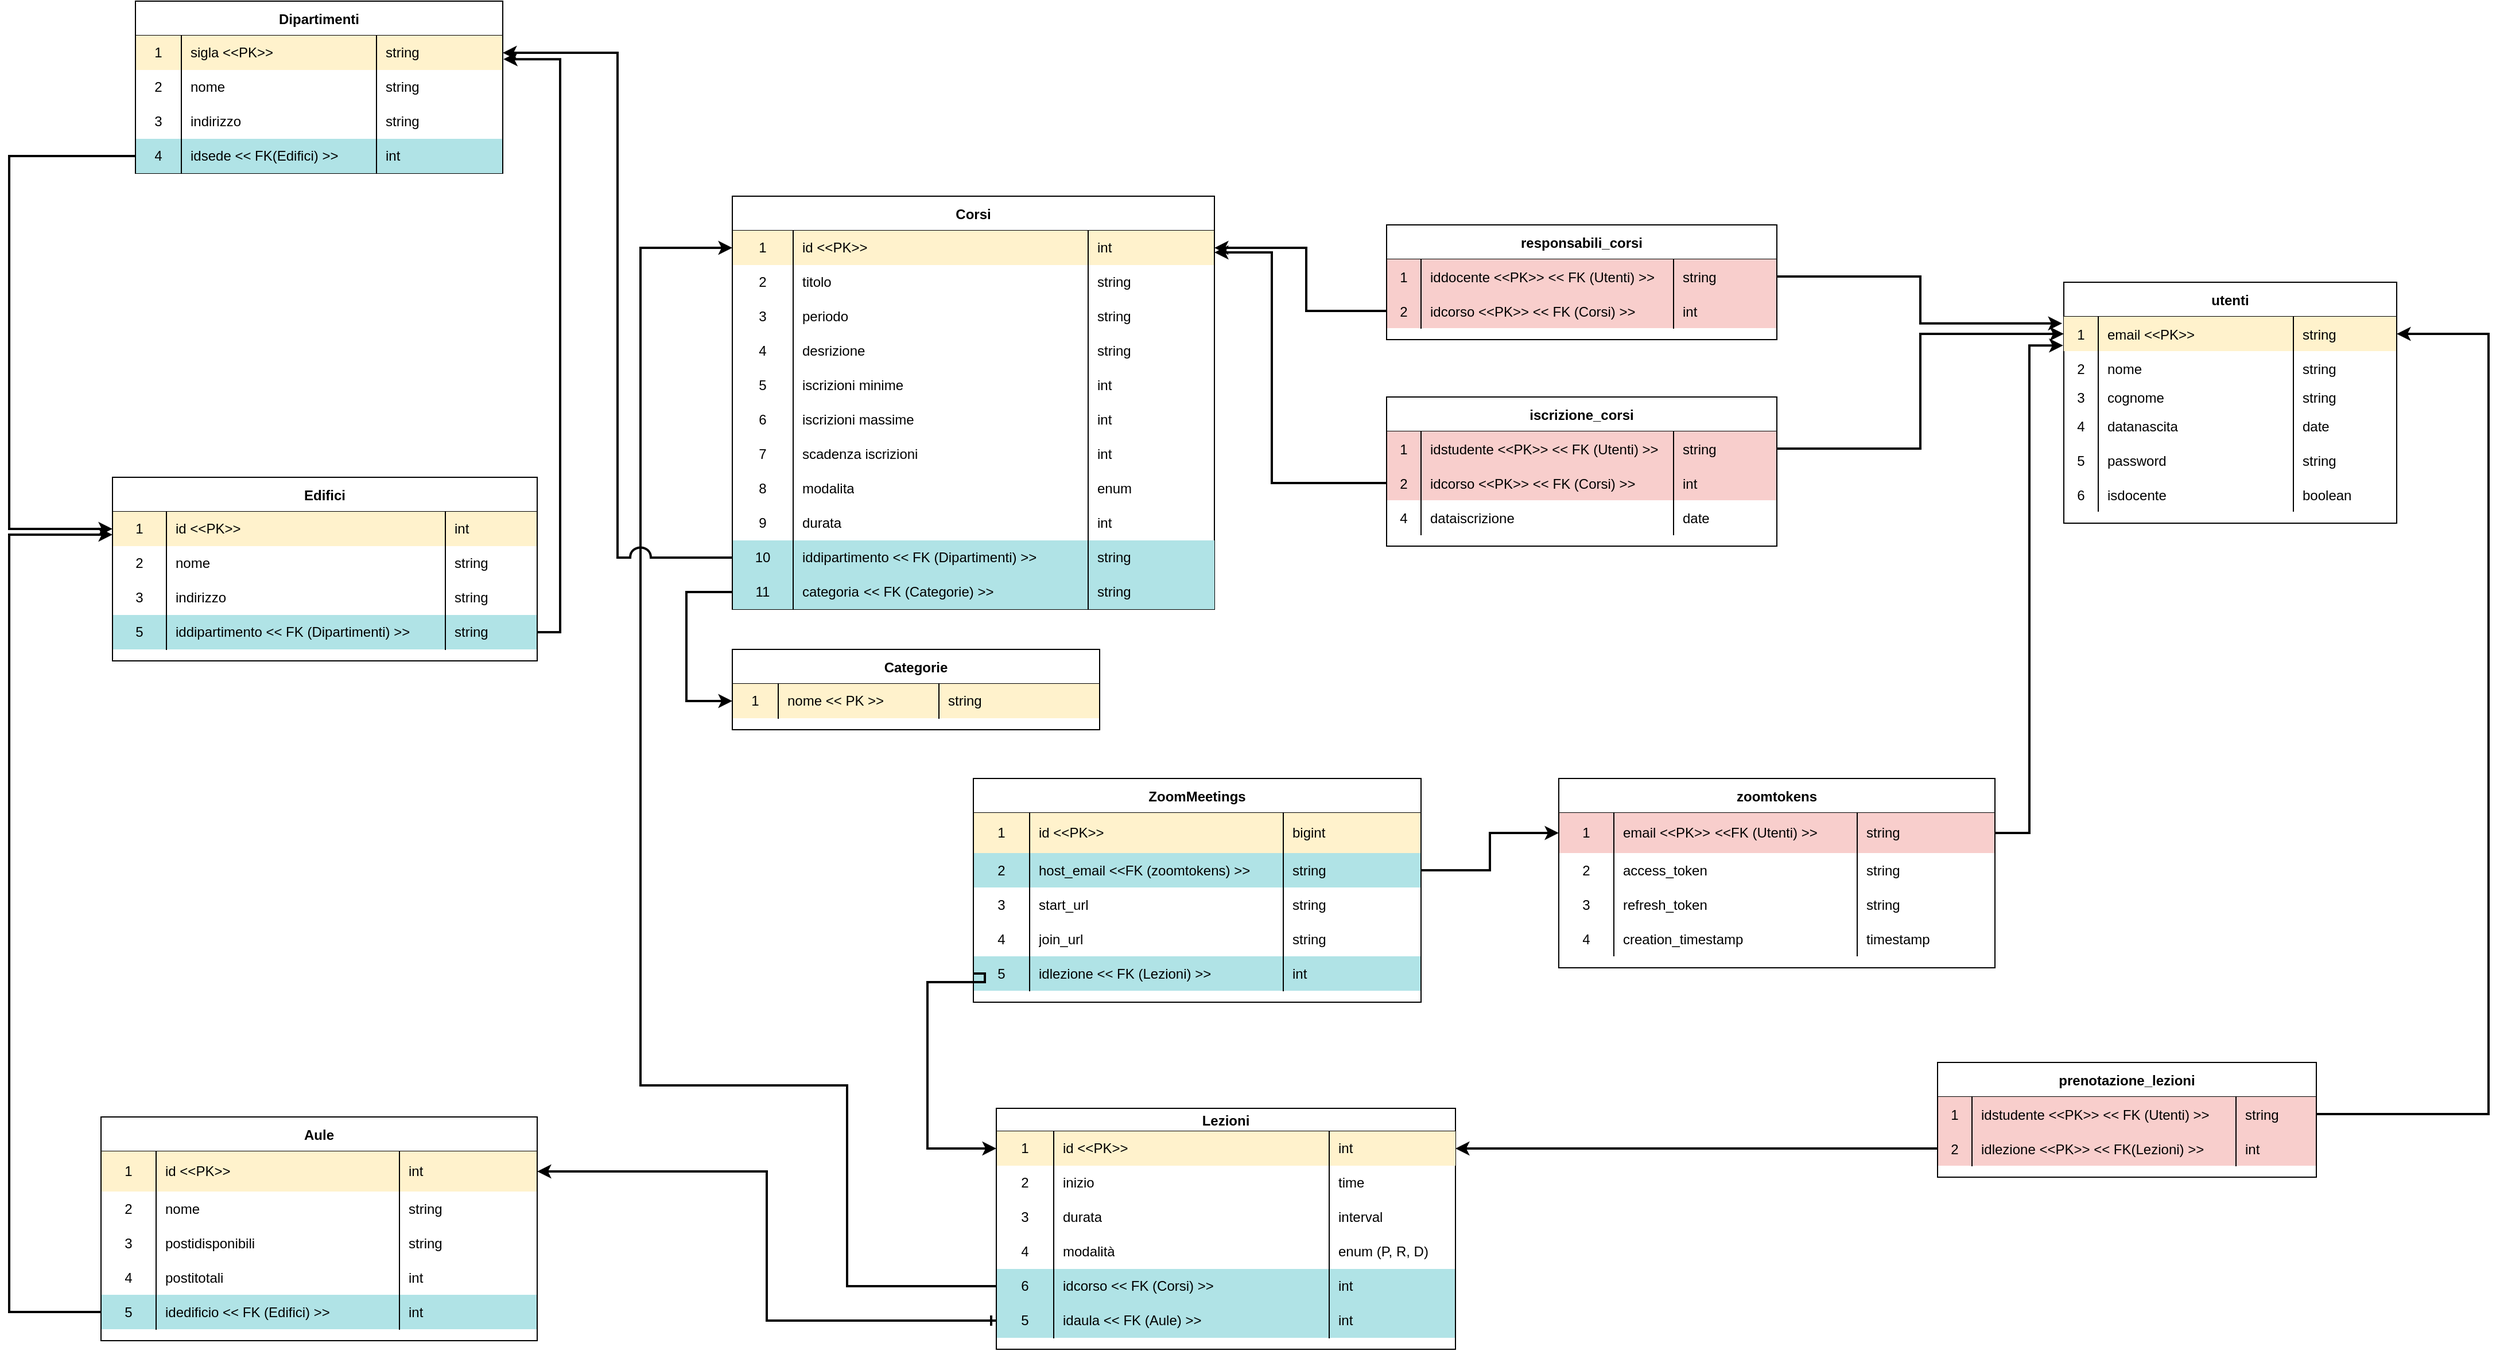 <mxfile version="20.0.4" type="device"><diagram id="sHn2VulerhKdcEC-MWLO" name="Page-1"><mxGraphModel dx="3724" dy="1306" grid="1" gridSize="10" guides="1" tooltips="1" connect="1" arrows="1" fold="1" page="1" pageScale="1" pageWidth="1200" pageHeight="1920" background="#ffffff" math="0" shadow="0"><root><mxCell id="0"/><mxCell id="1" parent="0"/><mxCell id="sQAmFmhZPRP_wy3EQSLz-37" value="Lezioni" style="shape=table;startSize=20;container=1;collapsible=0;childLayout=tableLayout;fixedRows=1;rowLines=0;fontStyle=1;" parent="1" vertex="1"><mxGeometry x="-190" y="1230" width="400" height="210" as="geometry"/></mxCell><mxCell id="gjtib7dN-uDKjKRyECQc-133" style="shape=tableRow;horizontal=0;startSize=0;swimlaneHead=0;swimlaneBody=0;top=0;left=0;bottom=0;right=0;collapsible=0;dropTarget=0;fillColor=#fff2cc;points=[[0,0.5],[1,0.5]];portConstraint=eastwest;strokeColor=#000000;" parent="sQAmFmhZPRP_wy3EQSLz-37" vertex="1"><mxGeometry y="20" width="400" height="30" as="geometry"/></mxCell><mxCell id="gjtib7dN-uDKjKRyECQc-134" value="1" style="shape=partialRectangle;html=1;whiteSpace=wrap;connectable=0;fillColor=none;top=0;left=1;bottom=0;right=1;overflow=hidden;pointerEvents=1;" parent="gjtib7dN-uDKjKRyECQc-133" vertex="1"><mxGeometry width="50" height="30" as="geometry"><mxRectangle width="50" height="30" as="alternateBounds"/></mxGeometry></mxCell><mxCell id="gjtib7dN-uDKjKRyECQc-135" value="id &amp;lt;&amp;lt;PK&amp;gt;&amp;gt;" style="shape=partialRectangle;html=1;whiteSpace=wrap;connectable=0;fillColor=none;top=0;left=1;bottom=0;right=1;align=left;spacingLeft=6;overflow=hidden;" parent="gjtib7dN-uDKjKRyECQc-133" vertex="1"><mxGeometry x="50" width="240" height="30" as="geometry"><mxRectangle width="240" height="30" as="alternateBounds"/></mxGeometry></mxCell><mxCell id="gjtib7dN-uDKjKRyECQc-136" value="int" style="shape=partialRectangle;html=1;whiteSpace=wrap;connectable=0;fillColor=none;top=0;left=0;bottom=0;right=0;align=left;spacingLeft=6;overflow=hidden;" parent="gjtib7dN-uDKjKRyECQc-133" vertex="1"><mxGeometry x="290" width="110" height="30" as="geometry"><mxRectangle width="110" height="30" as="alternateBounds"/></mxGeometry></mxCell><mxCell id="sQAmFmhZPRP_wy3EQSLz-38" value="" style="shape=tableRow;horizontal=0;startSize=0;swimlaneHead=0;swimlaneBody=0;top=0;left=0;bottom=0;right=0;collapsible=0;dropTarget=0;fillColor=none;points=[[0,0.5],[1,0.5]];portConstraint=eastwest;" parent="sQAmFmhZPRP_wy3EQSLz-37" vertex="1"><mxGeometry y="50" width="400" height="30" as="geometry"/></mxCell><mxCell id="sQAmFmhZPRP_wy3EQSLz-39" value="2" style="shape=partialRectangle;html=1;whiteSpace=wrap;connectable=0;fillColor=none;top=0;left=0;bottom=0;right=0;overflow=hidden;pointerEvents=1;" parent="sQAmFmhZPRP_wy3EQSLz-38" vertex="1"><mxGeometry width="50" height="30" as="geometry"><mxRectangle width="50" height="30" as="alternateBounds"/></mxGeometry></mxCell><mxCell id="sQAmFmhZPRP_wy3EQSLz-40" value="inizio&lt;span style=&quot;white-space: pre;&quot;&gt;&#9;&lt;/span&gt;" style="shape=partialRectangle;html=1;whiteSpace=wrap;connectable=0;fillColor=none;top=0;left=0;bottom=0;right=0;align=left;spacingLeft=6;overflow=hidden;" parent="sQAmFmhZPRP_wy3EQSLz-38" vertex="1"><mxGeometry x="50" width="240" height="30" as="geometry"><mxRectangle width="240" height="30" as="alternateBounds"/></mxGeometry></mxCell><mxCell id="BgBMR0__uQjjsZfcV39S-61" value="time" style="shape=partialRectangle;html=1;whiteSpace=wrap;connectable=0;fillColor=none;top=0;left=0;bottom=0;right=0;align=left;spacingLeft=6;overflow=hidden;" parent="sQAmFmhZPRP_wy3EQSLz-38" vertex="1"><mxGeometry x="290" width="110" height="30" as="geometry"><mxRectangle width="110" height="30" as="alternateBounds"/></mxGeometry></mxCell><mxCell id="sQAmFmhZPRP_wy3EQSLz-41" value="" style="shape=tableRow;horizontal=0;startSize=0;swimlaneHead=0;swimlaneBody=0;top=0;left=0;bottom=0;right=0;collapsible=0;dropTarget=0;fillColor=none;points=[[0,0.5],[1,0.5]];portConstraint=eastwest;" parent="sQAmFmhZPRP_wy3EQSLz-37" vertex="1"><mxGeometry y="80" width="400" height="30" as="geometry"/></mxCell><mxCell id="sQAmFmhZPRP_wy3EQSLz-42" value="3" style="shape=partialRectangle;html=1;whiteSpace=wrap;connectable=0;fillColor=none;top=0;left=0;bottom=0;right=0;overflow=hidden;" parent="sQAmFmhZPRP_wy3EQSLz-41" vertex="1"><mxGeometry width="50" height="30" as="geometry"><mxRectangle width="50" height="30" as="alternateBounds"/></mxGeometry></mxCell><mxCell id="sQAmFmhZPRP_wy3EQSLz-43" value="durata" style="shape=partialRectangle;html=1;whiteSpace=wrap;connectable=0;fillColor=none;top=0;left=0;bottom=0;right=0;align=left;spacingLeft=6;overflow=hidden;" parent="sQAmFmhZPRP_wy3EQSLz-41" vertex="1"><mxGeometry x="50" width="240" height="30" as="geometry"><mxRectangle width="240" height="30" as="alternateBounds"/></mxGeometry></mxCell><mxCell id="BgBMR0__uQjjsZfcV39S-62" value="interval" style="shape=partialRectangle;html=1;whiteSpace=wrap;connectable=0;fillColor=none;top=0;left=0;bottom=0;right=0;align=left;spacingLeft=6;overflow=hidden;" parent="sQAmFmhZPRP_wy3EQSLz-41" vertex="1"><mxGeometry x="290" width="110" height="30" as="geometry"><mxRectangle width="110" height="30" as="alternateBounds"/></mxGeometry></mxCell><mxCell id="gjtib7dN-uDKjKRyECQc-129" style="shape=tableRow;horizontal=0;startSize=0;swimlaneHead=0;swimlaneBody=0;top=0;left=0;bottom=0;right=0;collapsible=0;dropTarget=0;fillColor=none;points=[[0,0.5],[1,0.5]];portConstraint=eastwest;" parent="sQAmFmhZPRP_wy3EQSLz-37" vertex="1"><mxGeometry y="110" width="400" height="30" as="geometry"/></mxCell><mxCell id="gjtib7dN-uDKjKRyECQc-130" value="4" style="shape=partialRectangle;html=1;whiteSpace=wrap;connectable=0;fillColor=none;top=0;left=0;bottom=0;right=0;overflow=hidden;" parent="gjtib7dN-uDKjKRyECQc-129" vertex="1"><mxGeometry width="50" height="30" as="geometry"><mxRectangle width="50" height="30" as="alternateBounds"/></mxGeometry></mxCell><mxCell id="gjtib7dN-uDKjKRyECQc-131" value="modalità" style="shape=partialRectangle;html=1;whiteSpace=wrap;connectable=0;fillColor=none;top=0;left=0;bottom=0;right=0;align=left;spacingLeft=6;overflow=hidden;" parent="gjtib7dN-uDKjKRyECQc-129" vertex="1"><mxGeometry x="50" width="240" height="30" as="geometry"><mxRectangle width="240" height="30" as="alternateBounds"/></mxGeometry></mxCell><mxCell id="gjtib7dN-uDKjKRyECQc-132" value="enum (P, R, D)" style="shape=partialRectangle;html=1;whiteSpace=wrap;connectable=0;fillColor=none;top=0;left=0;bottom=0;right=0;align=left;spacingLeft=6;overflow=hidden;" parent="gjtib7dN-uDKjKRyECQc-129" vertex="1"><mxGeometry x="290" width="110" height="30" as="geometry"><mxRectangle width="110" height="30" as="alternateBounds"/></mxGeometry></mxCell><mxCell id="gjtib7dN-uDKjKRyECQc-199" style="shape=tableRow;horizontal=0;startSize=0;swimlaneHead=0;swimlaneBody=0;top=0;left=0;bottom=0;right=0;collapsible=0;dropTarget=0;fillColor=none;points=[[0,0.5],[1,0.5]];portConstraint=eastwest;" parent="sQAmFmhZPRP_wy3EQSLz-37" vertex="1"><mxGeometry y="140" width="400" height="30" as="geometry"/></mxCell><mxCell id="gjtib7dN-uDKjKRyECQc-200" value="6" style="shape=partialRectangle;html=1;whiteSpace=wrap;connectable=0;fillColor=#b0e3e6;top=0;left=1;bottom=0;right=1;overflow=hidden;strokeColor=#000000;" parent="gjtib7dN-uDKjKRyECQc-199" vertex="1"><mxGeometry width="50" height="30" as="geometry"><mxRectangle width="50" height="30" as="alternateBounds"/></mxGeometry></mxCell><mxCell id="gjtib7dN-uDKjKRyECQc-201" value="idcorso &amp;lt;&amp;lt; FK (Corsi) &amp;gt;&amp;gt;" style="shape=partialRectangle;html=1;whiteSpace=wrap;connectable=0;fillColor=#b0e3e6;top=0;left=1;bottom=0;right=1;align=left;spacingLeft=6;overflow=hidden;strokeColor=#000000;" parent="gjtib7dN-uDKjKRyECQc-199" vertex="1"><mxGeometry x="50" width="240" height="30" as="geometry"><mxRectangle width="240" height="30" as="alternateBounds"/></mxGeometry></mxCell><mxCell id="gjtib7dN-uDKjKRyECQc-202" value="int" style="shape=partialRectangle;html=1;whiteSpace=wrap;connectable=0;fillColor=#b0e3e6;top=0;left=1;bottom=0;right=1;align=left;spacingLeft=6;overflow=hidden;strokeColor=#000000;" parent="gjtib7dN-uDKjKRyECQc-199" vertex="1"><mxGeometry x="290" width="110" height="30" as="geometry"><mxRectangle width="110" height="30" as="alternateBounds"/></mxGeometry></mxCell><mxCell id="gjtib7dN-uDKjKRyECQc-195" style="shape=tableRow;horizontal=0;startSize=0;swimlaneHead=0;swimlaneBody=0;top=0;left=0;bottom=0;right=0;collapsible=0;dropTarget=0;fillColor=none;points=[[0,0.5],[1,0.5]];portConstraint=eastwest;" parent="sQAmFmhZPRP_wy3EQSLz-37" vertex="1"><mxGeometry y="170" width="400" height="30" as="geometry"/></mxCell><mxCell id="gjtib7dN-uDKjKRyECQc-196" value="5" style="shape=partialRectangle;html=1;whiteSpace=wrap;connectable=0;fillColor=#b0e3e6;top=0;left=1;bottom=0;right=1;overflow=hidden;strokeColor=#000000;" parent="gjtib7dN-uDKjKRyECQc-195" vertex="1"><mxGeometry width="50" height="30" as="geometry"><mxRectangle width="50" height="30" as="alternateBounds"/></mxGeometry></mxCell><mxCell id="gjtib7dN-uDKjKRyECQc-197" value="idaula &amp;lt;&amp;lt; FK (Aule) &amp;gt;&amp;gt;" style="shape=partialRectangle;html=1;whiteSpace=wrap;connectable=0;fillColor=#b0e3e6;top=0;left=1;bottom=0;right=1;align=left;spacingLeft=6;overflow=hidden;strokeColor=#000000;" parent="gjtib7dN-uDKjKRyECQc-195" vertex="1"><mxGeometry x="50" width="240" height="30" as="geometry"><mxRectangle width="240" height="30" as="alternateBounds"/></mxGeometry></mxCell><mxCell id="gjtib7dN-uDKjKRyECQc-198" value="int" style="shape=partialRectangle;html=1;whiteSpace=wrap;connectable=0;fillColor=#b0e3e6;top=0;left=1;bottom=0;right=1;align=left;spacingLeft=6;overflow=hidden;strokeColor=#000000;" parent="gjtib7dN-uDKjKRyECQc-195" vertex="1"><mxGeometry x="290" width="110" height="30" as="geometry"><mxRectangle width="110" height="30" as="alternateBounds"/></mxGeometry></mxCell><mxCell id="sQAmFmhZPRP_wy3EQSLz-47" value="Corsi" style="shape=table;startSize=30;container=1;collapsible=0;childLayout=tableLayout;fixedRows=1;rowLines=0;fontStyle=1;" parent="1" vertex="1"><mxGeometry x="-420" y="435" width="420" height="360" as="geometry"/></mxCell><mxCell id="sQAmFmhZPRP_wy3EQSLz-153" style="shape=tableRow;horizontal=0;startSize=0;swimlaneHead=0;swimlaneBody=0;top=0;left=0;bottom=0;right=0;collapsible=0;dropTarget=0;fillColor=#fff2cc;points=[[0,0.5],[1,0.5]];portConstraint=eastwest;strokeColor=#000000;" parent="sQAmFmhZPRP_wy3EQSLz-47" vertex="1"><mxGeometry y="30" width="420" height="30" as="geometry"/></mxCell><mxCell id="sQAmFmhZPRP_wy3EQSLz-154" value="1" style="shape=partialRectangle;html=1;whiteSpace=wrap;connectable=0;fillColor=none;top=0;left=1;bottom=0;right=1;overflow=hidden;pointerEvents=1;" parent="sQAmFmhZPRP_wy3EQSLz-153" vertex="1"><mxGeometry width="53" height="30" as="geometry"><mxRectangle width="53" height="30" as="alternateBounds"/></mxGeometry></mxCell><mxCell id="sQAmFmhZPRP_wy3EQSLz-155" value="id &amp;lt;&amp;lt;PK&amp;gt;&amp;gt;" style="shape=partialRectangle;html=1;whiteSpace=wrap;connectable=0;fillColor=none;top=0;left=1;bottom=0;right=1;align=left;spacingLeft=6;overflow=hidden;" parent="sQAmFmhZPRP_wy3EQSLz-153" vertex="1"><mxGeometry x="53" width="257" height="30" as="geometry"><mxRectangle width="257" height="30" as="alternateBounds"/></mxGeometry></mxCell><mxCell id="BgBMR0__uQjjsZfcV39S-34" value="int" style="shape=partialRectangle;html=1;whiteSpace=wrap;connectable=0;fillColor=none;top=0;left=1;bottom=0;right=1;align=left;spacingLeft=6;overflow=hidden;" parent="sQAmFmhZPRP_wy3EQSLz-153" vertex="1"><mxGeometry x="310" width="110" height="30" as="geometry"><mxRectangle width="110" height="30" as="alternateBounds"/></mxGeometry></mxCell><mxCell id="sQAmFmhZPRP_wy3EQSLz-48" value="" style="shape=tableRow;horizontal=0;startSize=0;swimlaneHead=0;swimlaneBody=0;top=0;left=0;bottom=0;right=0;collapsible=0;dropTarget=0;fillColor=none;points=[[0,0.5],[1,0.5]];portConstraint=eastwest;" parent="sQAmFmhZPRP_wy3EQSLz-47" vertex="1"><mxGeometry y="60" width="420" height="30" as="geometry"/></mxCell><mxCell id="sQAmFmhZPRP_wy3EQSLz-49" value="2" style="shape=partialRectangle;html=1;whiteSpace=wrap;connectable=0;fillColor=none;top=0;left=0;bottom=0;right=0;overflow=hidden;pointerEvents=1;" parent="sQAmFmhZPRP_wy3EQSLz-48" vertex="1"><mxGeometry width="53" height="30" as="geometry"><mxRectangle width="53" height="30" as="alternateBounds"/></mxGeometry></mxCell><mxCell id="sQAmFmhZPRP_wy3EQSLz-50" value="titolo" style="shape=partialRectangle;html=1;whiteSpace=wrap;connectable=0;fillColor=none;top=0;left=0;bottom=0;right=0;align=left;spacingLeft=6;overflow=hidden;" parent="sQAmFmhZPRP_wy3EQSLz-48" vertex="1"><mxGeometry x="53" width="257" height="30" as="geometry"><mxRectangle width="257" height="30" as="alternateBounds"/></mxGeometry></mxCell><mxCell id="BgBMR0__uQjjsZfcV39S-35" value="string" style="shape=partialRectangle;html=1;whiteSpace=wrap;connectable=0;fillColor=none;top=0;left=0;bottom=0;right=0;align=left;spacingLeft=6;overflow=hidden;" parent="sQAmFmhZPRP_wy3EQSLz-48" vertex="1"><mxGeometry x="310" width="110" height="30" as="geometry"><mxRectangle width="110" height="30" as="alternateBounds"/></mxGeometry></mxCell><mxCell id="sQAmFmhZPRP_wy3EQSLz-51" value="" style="shape=tableRow;horizontal=0;startSize=0;swimlaneHead=0;swimlaneBody=0;top=0;left=0;bottom=0;right=0;collapsible=0;dropTarget=0;fillColor=none;points=[[0,0.5],[1,0.5]];portConstraint=eastwest;" parent="sQAmFmhZPRP_wy3EQSLz-47" vertex="1"><mxGeometry y="90" width="420" height="30" as="geometry"/></mxCell><mxCell id="sQAmFmhZPRP_wy3EQSLz-52" value="3" style="shape=partialRectangle;html=1;whiteSpace=wrap;connectable=0;fillColor=none;top=0;left=0;bottom=0;right=0;overflow=hidden;" parent="sQAmFmhZPRP_wy3EQSLz-51" vertex="1"><mxGeometry width="53" height="30" as="geometry"><mxRectangle width="53" height="30" as="alternateBounds"/></mxGeometry></mxCell><mxCell id="sQAmFmhZPRP_wy3EQSLz-53" value="periodo" style="shape=partialRectangle;html=1;whiteSpace=wrap;connectable=0;fillColor=none;top=0;left=0;bottom=0;right=0;align=left;spacingLeft=6;overflow=hidden;" parent="sQAmFmhZPRP_wy3EQSLz-51" vertex="1"><mxGeometry x="53" width="257" height="30" as="geometry"><mxRectangle width="257" height="30" as="alternateBounds"/></mxGeometry></mxCell><mxCell id="BgBMR0__uQjjsZfcV39S-36" value="string" style="shape=partialRectangle;html=1;whiteSpace=wrap;connectable=0;fillColor=none;top=0;left=0;bottom=0;right=0;align=left;spacingLeft=6;overflow=hidden;" parent="sQAmFmhZPRP_wy3EQSLz-51" vertex="1"><mxGeometry x="310" width="110" height="30" as="geometry"><mxRectangle width="110" height="30" as="alternateBounds"/></mxGeometry></mxCell><mxCell id="sQAmFmhZPRP_wy3EQSLz-54" value="" style="shape=tableRow;horizontal=0;startSize=0;swimlaneHead=0;swimlaneBody=0;top=0;left=0;bottom=0;right=0;collapsible=0;dropTarget=0;fillColor=none;points=[[0,0.5],[1,0.5]];portConstraint=eastwest;" parent="sQAmFmhZPRP_wy3EQSLz-47" vertex="1"><mxGeometry y="120" width="420" height="30" as="geometry"/></mxCell><mxCell id="sQAmFmhZPRP_wy3EQSLz-55" value="4" style="shape=partialRectangle;html=1;whiteSpace=wrap;connectable=0;fillColor=none;top=0;left=0;bottom=0;right=0;overflow=hidden;" parent="sQAmFmhZPRP_wy3EQSLz-54" vertex="1"><mxGeometry width="53" height="30" as="geometry"><mxRectangle width="53" height="30" as="alternateBounds"/></mxGeometry></mxCell><mxCell id="sQAmFmhZPRP_wy3EQSLz-56" value="desrizione" style="shape=partialRectangle;html=1;whiteSpace=wrap;connectable=0;fillColor=none;top=0;left=0;bottom=0;right=0;align=left;spacingLeft=6;overflow=hidden;" parent="sQAmFmhZPRP_wy3EQSLz-54" vertex="1"><mxGeometry x="53" width="257" height="30" as="geometry"><mxRectangle width="257" height="30" as="alternateBounds"/></mxGeometry></mxCell><mxCell id="BgBMR0__uQjjsZfcV39S-37" value="string" style="shape=partialRectangle;html=1;whiteSpace=wrap;connectable=0;fillColor=none;top=0;left=0;bottom=0;right=0;align=left;spacingLeft=6;overflow=hidden;" parent="sQAmFmhZPRP_wy3EQSLz-54" vertex="1"><mxGeometry x="310" width="110" height="30" as="geometry"><mxRectangle width="110" height="30" as="alternateBounds"/></mxGeometry></mxCell><mxCell id="sQAmFmhZPRP_wy3EQSLz-147" style="shape=tableRow;horizontal=0;startSize=0;swimlaneHead=0;swimlaneBody=0;top=0;left=0;bottom=0;right=0;collapsible=0;dropTarget=0;fillColor=none;points=[[0,0.5],[1,0.5]];portConstraint=eastwest;" parent="sQAmFmhZPRP_wy3EQSLz-47" vertex="1"><mxGeometry y="150" width="420" height="30" as="geometry"/></mxCell><mxCell id="sQAmFmhZPRP_wy3EQSLz-148" value="5" style="shape=partialRectangle;html=1;whiteSpace=wrap;connectable=0;fillColor=none;top=0;left=0;bottom=0;right=0;overflow=hidden;" parent="sQAmFmhZPRP_wy3EQSLz-147" vertex="1"><mxGeometry width="53" height="30" as="geometry"><mxRectangle width="53" height="30" as="alternateBounds"/></mxGeometry></mxCell><mxCell id="sQAmFmhZPRP_wy3EQSLz-149" value="iscrizioni minime" style="shape=partialRectangle;html=1;whiteSpace=wrap;connectable=0;fillColor=none;top=0;left=0;bottom=0;right=0;align=left;spacingLeft=6;overflow=hidden;" parent="sQAmFmhZPRP_wy3EQSLz-147" vertex="1"><mxGeometry x="53" width="257" height="30" as="geometry"><mxRectangle width="257" height="30" as="alternateBounds"/></mxGeometry></mxCell><mxCell id="BgBMR0__uQjjsZfcV39S-38" value="int" style="shape=partialRectangle;html=1;whiteSpace=wrap;connectable=0;fillColor=none;top=0;left=0;bottom=0;right=0;align=left;spacingLeft=6;overflow=hidden;" parent="sQAmFmhZPRP_wy3EQSLz-147" vertex="1"><mxGeometry x="310" width="110" height="30" as="geometry"><mxRectangle width="110" height="30" as="alternateBounds"/></mxGeometry></mxCell><mxCell id="BgBMR0__uQjjsZfcV39S-22" style="shape=tableRow;horizontal=0;startSize=0;swimlaneHead=0;swimlaneBody=0;top=0;left=0;bottom=0;right=0;collapsible=0;dropTarget=0;fillColor=none;points=[[0,0.5],[1,0.5]];portConstraint=eastwest;" parent="sQAmFmhZPRP_wy3EQSLz-47" vertex="1"><mxGeometry y="180" width="420" height="30" as="geometry"/></mxCell><mxCell id="BgBMR0__uQjjsZfcV39S-23" value="6" style="shape=partialRectangle;html=1;whiteSpace=wrap;connectable=0;fillColor=none;top=0;left=0;bottom=0;right=0;overflow=hidden;" parent="BgBMR0__uQjjsZfcV39S-22" vertex="1"><mxGeometry width="53" height="30" as="geometry"><mxRectangle width="53" height="30" as="alternateBounds"/></mxGeometry></mxCell><mxCell id="BgBMR0__uQjjsZfcV39S-24" value="iscrizioni massime" style="shape=partialRectangle;html=1;whiteSpace=wrap;connectable=0;fillColor=none;top=0;left=0;bottom=0;right=0;align=left;spacingLeft=6;overflow=hidden;" parent="BgBMR0__uQjjsZfcV39S-22" vertex="1"><mxGeometry x="53" width="257" height="30" as="geometry"><mxRectangle width="257" height="30" as="alternateBounds"/></mxGeometry></mxCell><mxCell id="BgBMR0__uQjjsZfcV39S-39" value="int" style="shape=partialRectangle;html=1;whiteSpace=wrap;connectable=0;fillColor=none;top=0;left=0;bottom=0;right=0;align=left;spacingLeft=6;overflow=hidden;" parent="BgBMR0__uQjjsZfcV39S-22" vertex="1"><mxGeometry x="310" width="110" height="30" as="geometry"><mxRectangle width="110" height="30" as="alternateBounds"/></mxGeometry></mxCell><mxCell id="BgBMR0__uQjjsZfcV39S-25" style="shape=tableRow;horizontal=0;startSize=0;swimlaneHead=0;swimlaneBody=0;top=0;left=0;bottom=0;right=0;collapsible=0;dropTarget=0;fillColor=none;points=[[0,0.5],[1,0.5]];portConstraint=eastwest;" parent="sQAmFmhZPRP_wy3EQSLz-47" vertex="1"><mxGeometry y="210" width="420" height="30" as="geometry"/></mxCell><mxCell id="BgBMR0__uQjjsZfcV39S-26" value="7" style="shape=partialRectangle;html=1;whiteSpace=wrap;connectable=0;fillColor=none;top=0;left=0;bottom=0;right=0;overflow=hidden;" parent="BgBMR0__uQjjsZfcV39S-25" vertex="1"><mxGeometry width="53" height="30" as="geometry"><mxRectangle width="53" height="30" as="alternateBounds"/></mxGeometry></mxCell><mxCell id="BgBMR0__uQjjsZfcV39S-27" value="scadenza iscrizioni" style="shape=partialRectangle;html=1;whiteSpace=wrap;connectable=0;fillColor=none;top=0;left=0;bottom=0;right=0;align=left;spacingLeft=6;overflow=hidden;" parent="BgBMR0__uQjjsZfcV39S-25" vertex="1"><mxGeometry x="53" width="257" height="30" as="geometry"><mxRectangle width="257" height="30" as="alternateBounds"/></mxGeometry></mxCell><mxCell id="BgBMR0__uQjjsZfcV39S-40" value="int" style="shape=partialRectangle;html=1;whiteSpace=wrap;connectable=0;fillColor=none;top=0;left=0;bottom=0;right=0;align=left;spacingLeft=6;overflow=hidden;" parent="BgBMR0__uQjjsZfcV39S-25" vertex="1"><mxGeometry x="310" width="110" height="30" as="geometry"><mxRectangle width="110" height="30" as="alternateBounds"/></mxGeometry></mxCell><mxCell id="BgBMR0__uQjjsZfcV39S-28" style="shape=tableRow;horizontal=0;startSize=0;swimlaneHead=0;swimlaneBody=0;top=0;left=0;bottom=0;right=0;collapsible=0;dropTarget=0;fillColor=none;points=[[0,0.5],[1,0.5]];portConstraint=eastwest;" parent="sQAmFmhZPRP_wy3EQSLz-47" vertex="1"><mxGeometry y="240" width="420" height="30" as="geometry"/></mxCell><mxCell id="BgBMR0__uQjjsZfcV39S-29" value="8" style="shape=partialRectangle;html=1;whiteSpace=wrap;connectable=0;fillColor=none;top=0;left=0;bottom=0;right=0;overflow=hidden;" parent="BgBMR0__uQjjsZfcV39S-28" vertex="1"><mxGeometry width="53" height="30" as="geometry"><mxRectangle width="53" height="30" as="alternateBounds"/></mxGeometry></mxCell><mxCell id="BgBMR0__uQjjsZfcV39S-30" value="modalita" style="shape=partialRectangle;html=1;whiteSpace=wrap;connectable=0;fillColor=none;top=0;left=0;bottom=0;right=0;align=left;spacingLeft=6;overflow=hidden;" parent="BgBMR0__uQjjsZfcV39S-28" vertex="1"><mxGeometry x="53" width="257" height="30" as="geometry"><mxRectangle width="257" height="30" as="alternateBounds"/></mxGeometry></mxCell><mxCell id="BgBMR0__uQjjsZfcV39S-41" value="enum" style="shape=partialRectangle;html=1;whiteSpace=wrap;connectable=0;fillColor=none;top=0;left=0;bottom=0;right=0;align=left;spacingLeft=6;overflow=hidden;" parent="BgBMR0__uQjjsZfcV39S-28" vertex="1"><mxGeometry x="310" width="110" height="30" as="geometry"><mxRectangle width="110" height="30" as="alternateBounds"/></mxGeometry></mxCell><mxCell id="BgBMR0__uQjjsZfcV39S-42" style="shape=tableRow;horizontal=0;startSize=0;swimlaneHead=0;swimlaneBody=0;top=0;left=0;bottom=0;right=0;collapsible=0;dropTarget=0;fillColor=none;points=[[0,0.5],[1,0.5]];portConstraint=eastwest;" parent="sQAmFmhZPRP_wy3EQSLz-47" vertex="1"><mxGeometry y="270" width="420" height="30" as="geometry"/></mxCell><mxCell id="BgBMR0__uQjjsZfcV39S-43" value="9" style="shape=partialRectangle;html=1;whiteSpace=wrap;connectable=0;fillColor=none;top=0;left=0;bottom=0;right=0;overflow=hidden;" parent="BgBMR0__uQjjsZfcV39S-42" vertex="1"><mxGeometry width="53" height="30" as="geometry"><mxRectangle width="53" height="30" as="alternateBounds"/></mxGeometry></mxCell><mxCell id="BgBMR0__uQjjsZfcV39S-44" value="durata" style="shape=partialRectangle;html=1;whiteSpace=wrap;connectable=0;fillColor=none;top=0;left=0;bottom=0;right=0;align=left;spacingLeft=6;overflow=hidden;" parent="BgBMR0__uQjjsZfcV39S-42" vertex="1"><mxGeometry x="53" width="257" height="30" as="geometry"><mxRectangle width="257" height="30" as="alternateBounds"/></mxGeometry></mxCell><mxCell id="BgBMR0__uQjjsZfcV39S-45" value="int" style="shape=partialRectangle;html=1;whiteSpace=wrap;connectable=0;fillColor=none;top=0;left=0;bottom=0;right=0;align=left;spacingLeft=6;overflow=hidden;" parent="BgBMR0__uQjjsZfcV39S-42" vertex="1"><mxGeometry x="310" width="110" height="30" as="geometry"><mxRectangle width="110" height="30" as="alternateBounds"/></mxGeometry></mxCell><mxCell id="gjtib7dN-uDKjKRyECQc-253" style="shape=tableRow;horizontal=0;startSize=0;swimlaneHead=0;swimlaneBody=0;top=0;left=0;bottom=0;right=0;collapsible=0;dropTarget=0;fillColor=#b0e3e6;points=[[0,0.5],[1,0.5]];portConstraint=eastwest;strokeColor=none;" parent="sQAmFmhZPRP_wy3EQSLz-47" vertex="1"><mxGeometry y="300" width="420" height="30" as="geometry"/></mxCell><mxCell id="gjtib7dN-uDKjKRyECQc-254" value="10" style="shape=partialRectangle;html=1;whiteSpace=wrap;connectable=0;fillColor=none;top=0;left=1;bottom=0;right=1;overflow=hidden;" parent="gjtib7dN-uDKjKRyECQc-253" vertex="1"><mxGeometry width="53" height="30" as="geometry"><mxRectangle width="53" height="30" as="alternateBounds"/></mxGeometry></mxCell><mxCell id="gjtib7dN-uDKjKRyECQc-255" value="iddipartimento &amp;lt;&amp;lt; FK (Dipartimenti) &amp;gt;&amp;gt;" style="shape=partialRectangle;html=1;whiteSpace=wrap;connectable=0;fillColor=none;top=0;left=1;bottom=0;right=1;align=left;spacingLeft=6;overflow=hidden;" parent="gjtib7dN-uDKjKRyECQc-253" vertex="1"><mxGeometry x="53" width="257" height="30" as="geometry"><mxRectangle width="257" height="30" as="alternateBounds"/></mxGeometry></mxCell><mxCell id="gjtib7dN-uDKjKRyECQc-256" value="string" style="shape=partialRectangle;html=1;whiteSpace=wrap;connectable=0;fillColor=none;top=0;left=0;bottom=0;right=0;align=left;spacingLeft=6;overflow=hidden;" parent="gjtib7dN-uDKjKRyECQc-253" vertex="1"><mxGeometry x="310" width="110" height="30" as="geometry"><mxRectangle width="110" height="30" as="alternateBounds"/></mxGeometry></mxCell><mxCell id="gjtib7dN-uDKjKRyECQc-257" style="shape=tableRow;horizontal=0;startSize=0;swimlaneHead=0;swimlaneBody=0;top=0;left=0;bottom=0;right=0;collapsible=0;dropTarget=0;fillColor=#b0e3e6;points=[[0,0.5],[1,0.5]];portConstraint=eastwest;strokeColor=#0e8088;" parent="sQAmFmhZPRP_wy3EQSLz-47" vertex="1"><mxGeometry y="330" width="420" height="30" as="geometry"/></mxCell><mxCell id="gjtib7dN-uDKjKRyECQc-258" value="11" style="shape=partialRectangle;html=1;whiteSpace=wrap;connectable=0;fillColor=none;top=0;left=1;bottom=0;right=1;overflow=hidden;" parent="gjtib7dN-uDKjKRyECQc-257" vertex="1"><mxGeometry width="53" height="30" as="geometry"><mxRectangle width="53" height="30" as="alternateBounds"/></mxGeometry></mxCell><mxCell id="gjtib7dN-uDKjKRyECQc-259" value="categoria&lt;span style=&quot;white-space: pre;&quot;&gt;&#9;&lt;/span&gt;&amp;lt;&amp;lt; FK (Categorie) &amp;gt;&amp;gt;" style="shape=partialRectangle;html=1;whiteSpace=wrap;connectable=0;fillColor=none;top=0;left=1;bottom=0;right=1;align=left;spacingLeft=6;overflow=hidden;" parent="gjtib7dN-uDKjKRyECQc-257" vertex="1"><mxGeometry x="53" width="257" height="30" as="geometry"><mxRectangle width="257" height="30" as="alternateBounds"/></mxGeometry></mxCell><mxCell id="gjtib7dN-uDKjKRyECQc-260" value="string" style="shape=partialRectangle;html=1;whiteSpace=wrap;connectable=0;fillColor=none;top=0;left=0;bottom=0;right=0;align=left;spacingLeft=6;overflow=hidden;" parent="gjtib7dN-uDKjKRyECQc-257" vertex="1"><mxGeometry x="310" width="110" height="30" as="geometry"><mxRectangle width="110" height="30" as="alternateBounds"/></mxGeometry></mxCell><mxCell id="sQAmFmhZPRP_wy3EQSLz-60" value="Aule" style="shape=table;startSize=30;container=1;collapsible=0;childLayout=tableLayout;fixedRows=1;rowLines=0;fontStyle=1;" parent="1" vertex="1"><mxGeometry x="-970" y="1237.5" width="380" height="195" as="geometry"/></mxCell><mxCell id="gjtib7dN-uDKjKRyECQc-230" style="shape=tableRow;horizontal=0;startSize=0;swimlaneHead=0;swimlaneBody=0;top=0;left=0;bottom=0;right=0;collapsible=0;dropTarget=0;fillColor=#fff2cc;points=[[0,0.5],[1,0.5]];portConstraint=eastwest;strokeColor=#000000;" parent="sQAmFmhZPRP_wy3EQSLz-60" vertex="1"><mxGeometry y="30" width="380" height="35" as="geometry"/></mxCell><mxCell id="gjtib7dN-uDKjKRyECQc-231" value="1" style="shape=partialRectangle;html=1;whiteSpace=wrap;connectable=0;fillColor=none;top=0;left=1;bottom=0;right=1;overflow=hidden;pointerEvents=1;" parent="gjtib7dN-uDKjKRyECQc-230" vertex="1"><mxGeometry width="48" height="35" as="geometry"><mxRectangle width="48" height="35" as="alternateBounds"/></mxGeometry></mxCell><mxCell id="gjtib7dN-uDKjKRyECQc-232" value="id &amp;lt;&amp;lt;PK&amp;gt;&amp;gt;&lt;span style=&quot;white-space: pre;&quot;&gt;&#9;&lt;/span&gt;" style="shape=partialRectangle;html=1;whiteSpace=wrap;connectable=0;fillColor=none;top=0;left=1;bottom=0;right=1;align=left;spacingLeft=6;overflow=hidden;" parent="gjtib7dN-uDKjKRyECQc-230" vertex="1"><mxGeometry x="48" width="212" height="35" as="geometry"><mxRectangle width="212" height="35" as="alternateBounds"/></mxGeometry></mxCell><mxCell id="gjtib7dN-uDKjKRyECQc-233" value="int" style="shape=partialRectangle;html=1;whiteSpace=wrap;connectable=0;fillColor=none;top=0;left=1;bottom=0;right=1;align=left;spacingLeft=6;overflow=hidden;" parent="gjtib7dN-uDKjKRyECQc-230" vertex="1"><mxGeometry x="260" width="120" height="35" as="geometry"><mxRectangle width="120" height="35" as="alternateBounds"/></mxGeometry></mxCell><mxCell id="sQAmFmhZPRP_wy3EQSLz-61" value="" style="shape=tableRow;horizontal=0;startSize=0;swimlaneHead=0;swimlaneBody=0;top=0;left=0;bottom=0;right=0;collapsible=0;dropTarget=0;fillColor=none;points=[[0,0.5],[1,0.5]];portConstraint=eastwest;" parent="sQAmFmhZPRP_wy3EQSLz-60" vertex="1"><mxGeometry y="65" width="380" height="30" as="geometry"/></mxCell><mxCell id="sQAmFmhZPRP_wy3EQSLz-62" value="2" style="shape=partialRectangle;html=1;whiteSpace=wrap;connectable=0;fillColor=none;top=0;left=0;bottom=0;right=0;overflow=hidden;pointerEvents=1;" parent="sQAmFmhZPRP_wy3EQSLz-61" vertex="1"><mxGeometry width="48" height="30" as="geometry"><mxRectangle width="48" height="30" as="alternateBounds"/></mxGeometry></mxCell><mxCell id="sQAmFmhZPRP_wy3EQSLz-63" value="nome&lt;span style=&quot;white-space: pre;&quot;&gt;&#9;&lt;/span&gt;" style="shape=partialRectangle;html=1;whiteSpace=wrap;connectable=0;fillColor=none;top=0;left=0;bottom=0;right=0;align=left;spacingLeft=6;overflow=hidden;" parent="sQAmFmhZPRP_wy3EQSLz-61" vertex="1"><mxGeometry x="48" width="212" height="30" as="geometry"><mxRectangle width="212" height="30" as="alternateBounds"/></mxGeometry></mxCell><mxCell id="BgBMR0__uQjjsZfcV39S-64" value="string" style="shape=partialRectangle;html=1;whiteSpace=wrap;connectable=0;fillColor=none;top=0;left=0;bottom=0;right=0;align=left;spacingLeft=6;overflow=hidden;" parent="sQAmFmhZPRP_wy3EQSLz-61" vertex="1"><mxGeometry x="260" width="120" height="30" as="geometry"><mxRectangle width="120" height="30" as="alternateBounds"/></mxGeometry></mxCell><mxCell id="sQAmFmhZPRP_wy3EQSLz-64" value="" style="shape=tableRow;horizontal=0;startSize=0;swimlaneHead=0;swimlaneBody=0;top=0;left=0;bottom=0;right=0;collapsible=0;dropTarget=0;fillColor=none;points=[[0,0.5],[1,0.5]];portConstraint=eastwest;" parent="sQAmFmhZPRP_wy3EQSLz-60" vertex="1"><mxGeometry y="95" width="380" height="30" as="geometry"/></mxCell><mxCell id="sQAmFmhZPRP_wy3EQSLz-65" value="3" style="shape=partialRectangle;html=1;whiteSpace=wrap;connectable=0;fillColor=none;top=0;left=0;bottom=0;right=0;overflow=hidden;" parent="sQAmFmhZPRP_wy3EQSLz-64" vertex="1"><mxGeometry width="48" height="30" as="geometry"><mxRectangle width="48" height="30" as="alternateBounds"/></mxGeometry></mxCell><mxCell id="sQAmFmhZPRP_wy3EQSLz-66" value="postidisponibili" style="shape=partialRectangle;html=1;whiteSpace=wrap;connectable=0;fillColor=none;top=0;left=0;bottom=0;right=0;align=left;spacingLeft=6;overflow=hidden;" parent="sQAmFmhZPRP_wy3EQSLz-64" vertex="1"><mxGeometry x="48" width="212" height="30" as="geometry"><mxRectangle width="212" height="30" as="alternateBounds"/></mxGeometry></mxCell><mxCell id="BgBMR0__uQjjsZfcV39S-65" value="string" style="shape=partialRectangle;html=1;whiteSpace=wrap;connectable=0;fillColor=none;top=0;left=0;bottom=0;right=0;align=left;spacingLeft=6;overflow=hidden;" parent="sQAmFmhZPRP_wy3EQSLz-64" vertex="1"><mxGeometry x="260" width="120" height="30" as="geometry"><mxRectangle width="120" height="30" as="alternateBounds"/></mxGeometry></mxCell><mxCell id="sQAmFmhZPRP_wy3EQSLz-67" value="" style="shape=tableRow;horizontal=0;startSize=0;swimlaneHead=0;swimlaneBody=0;top=0;left=0;bottom=0;right=0;collapsible=0;dropTarget=0;fillColor=none;points=[[0,0.5],[1,0.5]];portConstraint=eastwest;" parent="sQAmFmhZPRP_wy3EQSLz-60" vertex="1"><mxGeometry y="125" width="380" height="30" as="geometry"/></mxCell><mxCell id="sQAmFmhZPRP_wy3EQSLz-68" value="4" style="shape=partialRectangle;html=1;whiteSpace=wrap;connectable=0;fillColor=none;top=0;left=0;bottom=0;right=0;overflow=hidden;" parent="sQAmFmhZPRP_wy3EQSLz-67" vertex="1"><mxGeometry width="48" height="30" as="geometry"><mxRectangle width="48" height="30" as="alternateBounds"/></mxGeometry></mxCell><mxCell id="sQAmFmhZPRP_wy3EQSLz-69" value="postitotali" style="shape=partialRectangle;html=1;whiteSpace=wrap;connectable=0;fillColor=none;top=0;left=0;bottom=0;right=0;align=left;spacingLeft=6;overflow=hidden;" parent="sQAmFmhZPRP_wy3EQSLz-67" vertex="1"><mxGeometry x="48" width="212" height="30" as="geometry"><mxRectangle width="212" height="30" as="alternateBounds"/></mxGeometry></mxCell><mxCell id="BgBMR0__uQjjsZfcV39S-66" value="int" style="shape=partialRectangle;html=1;whiteSpace=wrap;connectable=0;fillColor=none;top=0;left=0;bottom=0;right=0;align=left;spacingLeft=6;overflow=hidden;" parent="sQAmFmhZPRP_wy3EQSLz-67" vertex="1"><mxGeometry x="260" width="120" height="30" as="geometry"><mxRectangle width="120" height="30" as="alternateBounds"/></mxGeometry></mxCell><mxCell id="gjtib7dN-uDKjKRyECQc-234" style="shape=tableRow;horizontal=0;startSize=0;swimlaneHead=0;swimlaneBody=0;top=0;left=0;bottom=0;right=0;collapsible=0;dropTarget=0;fillColor=none;points=[[0,0.5],[1,0.5]];portConstraint=eastwest;" parent="sQAmFmhZPRP_wy3EQSLz-60" vertex="1"><mxGeometry y="155" width="380" height="30" as="geometry"/></mxCell><mxCell id="gjtib7dN-uDKjKRyECQc-235" value="5" style="shape=partialRectangle;html=1;whiteSpace=wrap;connectable=0;fillColor=#b0e3e6;top=0;left=1;bottom=0;right=1;overflow=hidden;strokeColor=#000000;" parent="gjtib7dN-uDKjKRyECQc-234" vertex="1"><mxGeometry width="48" height="30" as="geometry"><mxRectangle width="48" height="30" as="alternateBounds"/></mxGeometry></mxCell><mxCell id="gjtib7dN-uDKjKRyECQc-236" value="idedificio &amp;lt;&amp;lt; FK (Edifici) &amp;gt;&amp;gt;" style="shape=partialRectangle;html=1;whiteSpace=wrap;connectable=0;fillColor=#b0e3e6;top=0;left=1;bottom=0;right=1;align=left;spacingLeft=6;overflow=hidden;strokeColor=#000000;" parent="gjtib7dN-uDKjKRyECQc-234" vertex="1"><mxGeometry x="48" width="212" height="30" as="geometry"><mxRectangle width="212" height="30" as="alternateBounds"/></mxGeometry></mxCell><mxCell id="gjtib7dN-uDKjKRyECQc-237" value="int" style="shape=partialRectangle;html=1;whiteSpace=wrap;connectable=0;fillColor=#b0e3e6;top=0;left=1;bottom=0;right=1;align=left;spacingLeft=6;overflow=hidden;strokeColor=#000000;" parent="gjtib7dN-uDKjKRyECQc-234" vertex="1"><mxGeometry x="260" width="120" height="30" as="geometry"><mxRectangle width="120" height="30" as="alternateBounds"/></mxGeometry></mxCell><mxCell id="sQAmFmhZPRP_wy3EQSLz-70" value="Edifici" style="shape=table;startSize=30;container=1;collapsible=0;childLayout=tableLayout;fixedRows=1;rowLines=0;fontStyle=1;" parent="1" vertex="1"><mxGeometry x="-960" y="680" width="370" height="160" as="geometry"/></mxCell><mxCell id="gjtib7dN-uDKjKRyECQc-240" style="shape=tableRow;horizontal=0;startSize=0;swimlaneHead=0;swimlaneBody=0;top=0;left=0;bottom=0;right=0;collapsible=0;dropTarget=0;fillColor=#fff2cc;points=[[0,0.5],[1,0.5]];portConstraint=eastwest;strokeColor=#000000;" parent="sQAmFmhZPRP_wy3EQSLz-70" vertex="1"><mxGeometry y="30" width="370" height="30" as="geometry"/></mxCell><mxCell id="gjtib7dN-uDKjKRyECQc-241" value="1" style="shape=partialRectangle;html=1;whiteSpace=wrap;connectable=0;fillColor=#fff2cc;top=0;left=1;bottom=0;right=1;overflow=hidden;pointerEvents=1;strokeColor=#000000;" parent="gjtib7dN-uDKjKRyECQc-240" vertex="1"><mxGeometry width="47" height="30" as="geometry"><mxRectangle width="47" height="30" as="alternateBounds"/></mxGeometry></mxCell><mxCell id="gjtib7dN-uDKjKRyECQc-242" value="id &amp;lt;&amp;lt;PK&amp;gt;&amp;gt;" style="shape=partialRectangle;html=1;whiteSpace=wrap;connectable=0;fillColor=#fff2cc;top=0;left=1;bottom=0;right=1;align=left;spacingLeft=6;overflow=hidden;strokeColor=#000000;" parent="gjtib7dN-uDKjKRyECQc-240" vertex="1"><mxGeometry x="47" width="243" height="30" as="geometry"><mxRectangle width="243" height="30" as="alternateBounds"/></mxGeometry></mxCell><mxCell id="gjtib7dN-uDKjKRyECQc-243" value="int" style="shape=partialRectangle;html=1;whiteSpace=wrap;connectable=0;fillColor=none;top=0;left=0;bottom=0;right=1;align=left;spacingLeft=6;overflow=hidden;strokeColor=#000000;" parent="gjtib7dN-uDKjKRyECQc-240" vertex="1"><mxGeometry x="290" width="80" height="30" as="geometry"><mxRectangle width="80" height="30" as="alternateBounds"/></mxGeometry></mxCell><mxCell id="sQAmFmhZPRP_wy3EQSLz-71" value="" style="shape=tableRow;horizontal=0;startSize=0;swimlaneHead=0;swimlaneBody=0;top=0;left=0;bottom=0;right=0;collapsible=0;dropTarget=0;fillColor=none;points=[[0,0.5],[1,0.5]];portConstraint=eastwest;" parent="sQAmFmhZPRP_wy3EQSLz-70" vertex="1"><mxGeometry y="60" width="370" height="30" as="geometry"/></mxCell><mxCell id="sQAmFmhZPRP_wy3EQSLz-72" value="2" style="shape=partialRectangle;html=1;whiteSpace=wrap;connectable=0;fillColor=none;top=0;left=0;bottom=0;right=0;overflow=hidden;pointerEvents=1;" parent="sQAmFmhZPRP_wy3EQSLz-71" vertex="1"><mxGeometry width="47" height="30" as="geometry"><mxRectangle width="47" height="30" as="alternateBounds"/></mxGeometry></mxCell><mxCell id="sQAmFmhZPRP_wy3EQSLz-73" value="nome&lt;span style=&quot;white-space: pre;&quot;&gt;&#9;&lt;/span&gt;" style="shape=partialRectangle;html=1;whiteSpace=wrap;connectable=0;fillColor=none;top=0;left=0;bottom=0;right=0;align=left;spacingLeft=6;overflow=hidden;" parent="sQAmFmhZPRP_wy3EQSLz-71" vertex="1"><mxGeometry x="47" width="243" height="30" as="geometry"><mxRectangle width="243" height="30" as="alternateBounds"/></mxGeometry></mxCell><mxCell id="BgBMR0__uQjjsZfcV39S-68" value="string" style="shape=partialRectangle;html=1;whiteSpace=wrap;connectable=0;fillColor=none;top=0;left=0;bottom=0;right=0;align=left;spacingLeft=6;overflow=hidden;" parent="sQAmFmhZPRP_wy3EQSLz-71" vertex="1"><mxGeometry x="290" width="80" height="30" as="geometry"><mxRectangle width="80" height="30" as="alternateBounds"/></mxGeometry></mxCell><mxCell id="sQAmFmhZPRP_wy3EQSLz-74" value="" style="shape=tableRow;horizontal=0;startSize=0;swimlaneHead=0;swimlaneBody=0;top=0;left=0;bottom=0;right=0;collapsible=0;dropTarget=0;fillColor=none;points=[[0,0.5],[1,0.5]];portConstraint=eastwest;" parent="sQAmFmhZPRP_wy3EQSLz-70" vertex="1"><mxGeometry y="90" width="370" height="30" as="geometry"/></mxCell><mxCell id="sQAmFmhZPRP_wy3EQSLz-75" value="3" style="shape=partialRectangle;html=1;whiteSpace=wrap;connectable=0;fillColor=none;top=0;left=0;bottom=0;right=0;overflow=hidden;" parent="sQAmFmhZPRP_wy3EQSLz-74" vertex="1"><mxGeometry width="47" height="30" as="geometry"><mxRectangle width="47" height="30" as="alternateBounds"/></mxGeometry></mxCell><mxCell id="sQAmFmhZPRP_wy3EQSLz-76" value="indirizzo" style="shape=partialRectangle;html=1;whiteSpace=wrap;connectable=0;fillColor=none;top=0;left=0;bottom=0;right=0;align=left;spacingLeft=6;overflow=hidden;" parent="sQAmFmhZPRP_wy3EQSLz-74" vertex="1"><mxGeometry x="47" width="243" height="30" as="geometry"><mxRectangle width="243" height="30" as="alternateBounds"/></mxGeometry></mxCell><mxCell id="BgBMR0__uQjjsZfcV39S-69" value="string" style="shape=partialRectangle;html=1;whiteSpace=wrap;connectable=0;fillColor=none;top=0;left=0;bottom=0;right=0;align=left;spacingLeft=6;overflow=hidden;" parent="sQAmFmhZPRP_wy3EQSLz-74" vertex="1"><mxGeometry x="290" width="80" height="30" as="geometry"><mxRectangle width="80" height="30" as="alternateBounds"/></mxGeometry></mxCell><mxCell id="gjtib7dN-uDKjKRyECQc-244" style="shape=tableRow;horizontal=0;startSize=0;swimlaneHead=0;swimlaneBody=0;top=0;left=1;bottom=0;right=1;collapsible=0;dropTarget=0;fillColor=#b0e3e6;points=[[0,0.5],[1,0.5]];portConstraint=eastwest;strokeColor=#000000;" parent="sQAmFmhZPRP_wy3EQSLz-70" vertex="1"><mxGeometry y="120" width="370" height="30" as="geometry"/></mxCell><mxCell id="gjtib7dN-uDKjKRyECQc-245" value="5" style="shape=partialRectangle;html=1;whiteSpace=wrap;connectable=0;fillColor=none;top=0;left=1;bottom=0;right=0;overflow=hidden;" parent="gjtib7dN-uDKjKRyECQc-244" vertex="1"><mxGeometry width="47" height="30" as="geometry"><mxRectangle width="47" height="30" as="alternateBounds"/></mxGeometry></mxCell><mxCell id="gjtib7dN-uDKjKRyECQc-246" value="iddipartimento &amp;lt;&amp;lt; FK (Dipartimenti) &amp;gt;&amp;gt;" style="shape=partialRectangle;html=1;whiteSpace=wrap;connectable=0;fillColor=none;top=0;left=1;bottom=0;right=1;align=left;spacingLeft=6;overflow=hidden;" parent="gjtib7dN-uDKjKRyECQc-244" vertex="1"><mxGeometry x="47" width="243" height="30" as="geometry"><mxRectangle width="243" height="30" as="alternateBounds"/></mxGeometry></mxCell><mxCell id="gjtib7dN-uDKjKRyECQc-247" value="string" style="shape=partialRectangle;html=1;whiteSpace=wrap;connectable=0;fillColor=none;top=0;left=0;bottom=0;right=1;align=left;spacingLeft=6;overflow=hidden;" parent="gjtib7dN-uDKjKRyECQc-244" vertex="1"><mxGeometry x="290" width="80" height="30" as="geometry"><mxRectangle width="80" height="30" as="alternateBounds"/></mxGeometry></mxCell><mxCell id="BgBMR0__uQjjsZfcV39S-1" value="utenti" style="shape=table;startSize=30;container=1;collapsible=1;childLayout=tableLayout;fixedRows=1;rowLines=0;fontStyle=1;align=center;resizeLast=1;" parent="1" vertex="1"><mxGeometry x="740" y="510" width="290" height="210" as="geometry"/></mxCell><mxCell id="BgBMR0__uQjjsZfcV39S-2" value="" style="shape=tableRow;horizontal=0;startSize=0;swimlaneHead=0;swimlaneBody=0;fillColor=#fff2cc;collapsible=0;dropTarget=0;points=[[0,0.5],[1,0.5]];portConstraint=eastwest;top=0;left=0;right=0;bottom=0;strokeColor=#000000;" parent="BgBMR0__uQjjsZfcV39S-1" vertex="1"><mxGeometry y="30" width="290" height="30" as="geometry"/></mxCell><mxCell id="BgBMR0__uQjjsZfcV39S-3" value="1" style="shape=partialRectangle;connectable=0;fillColor=none;top=0;left=0;bottom=0;right=1;editable=1;overflow=hidden;perimeterSpacing=1;strokeWidth=1;" parent="BgBMR0__uQjjsZfcV39S-2" vertex="1"><mxGeometry width="30" height="30" as="geometry"><mxRectangle width="30" height="30" as="alternateBounds"/></mxGeometry></mxCell><mxCell id="BgBMR0__uQjjsZfcV39S-4" value="email &lt;&lt;PK&gt;&gt;   " style="shape=partialRectangle;connectable=0;fillColor=none;top=0;left=1;bottom=0;right=1;align=left;spacingLeft=6;overflow=hidden;perimeterSpacing=1;strokeWidth=1;" parent="BgBMR0__uQjjsZfcV39S-2" vertex="1"><mxGeometry x="30" width="170" height="30" as="geometry"><mxRectangle width="170" height="30" as="alternateBounds"/></mxGeometry></mxCell><mxCell id="BgBMR0__uQjjsZfcV39S-5" value="string    " style="shape=partialRectangle;connectable=0;fillColor=none;top=0;left=1;bottom=0;right=1;align=left;spacingLeft=6;overflow=hidden;strokeWidth=1;perimeterSpacing=0;" parent="BgBMR0__uQjjsZfcV39S-2" vertex="1"><mxGeometry x="200" width="90" height="30" as="geometry"><mxRectangle width="90" height="30" as="alternateBounds"/></mxGeometry></mxCell><mxCell id="BgBMR0__uQjjsZfcV39S-6" value="" style="shape=tableRow;horizontal=0;startSize=0;swimlaneHead=0;swimlaneBody=0;fillColor=none;collapsible=0;dropTarget=0;points=[[0,0.5],[1,0.5]];portConstraint=eastwest;top=0;left=0;right=0;bottom=0;" parent="BgBMR0__uQjjsZfcV39S-1" vertex="1"><mxGeometry y="60" width="290" height="30" as="geometry"/></mxCell><mxCell id="BgBMR0__uQjjsZfcV39S-7" value="2" style="shape=partialRectangle;connectable=0;fillColor=none;top=0;left=0;bottom=0;right=0;editable=1;overflow=hidden;" parent="BgBMR0__uQjjsZfcV39S-6" vertex="1"><mxGeometry width="30" height="30" as="geometry"><mxRectangle width="30" height="30" as="alternateBounds"/></mxGeometry></mxCell><mxCell id="BgBMR0__uQjjsZfcV39S-8" value="nome" style="shape=partialRectangle;connectable=0;fillColor=none;top=0;left=0;bottom=0;right=0;align=left;spacingLeft=6;overflow=hidden;" parent="BgBMR0__uQjjsZfcV39S-6" vertex="1"><mxGeometry x="30" width="170" height="30" as="geometry"><mxRectangle width="170" height="30" as="alternateBounds"/></mxGeometry></mxCell><mxCell id="BgBMR0__uQjjsZfcV39S-9" value="string" style="shape=partialRectangle;connectable=0;fillColor=none;top=0;left=0;bottom=0;right=0;align=left;spacingLeft=6;overflow=hidden;" parent="BgBMR0__uQjjsZfcV39S-6" vertex="1"><mxGeometry x="200" width="90" height="30" as="geometry"><mxRectangle width="90" height="30" as="alternateBounds"/></mxGeometry></mxCell><mxCell id="BgBMR0__uQjjsZfcV39S-10" style="shape=tableRow;horizontal=0;startSize=0;swimlaneHead=0;swimlaneBody=0;fillColor=none;collapsible=0;dropTarget=0;points=[[0,0.5],[1,0.5]];portConstraint=eastwest;top=0;left=0;right=0;bottom=0;" parent="BgBMR0__uQjjsZfcV39S-1" vertex="1"><mxGeometry y="90" width="290" height="20" as="geometry"/></mxCell><mxCell id="BgBMR0__uQjjsZfcV39S-11" value="3" style="shape=partialRectangle;connectable=0;fillColor=none;top=0;left=0;bottom=0;right=0;editable=1;overflow=hidden;" parent="BgBMR0__uQjjsZfcV39S-10" vertex="1"><mxGeometry width="30" height="20" as="geometry"><mxRectangle width="30" height="20" as="alternateBounds"/></mxGeometry></mxCell><mxCell id="BgBMR0__uQjjsZfcV39S-12" value="cognome" style="shape=partialRectangle;connectable=0;fillColor=none;top=0;left=0;bottom=0;right=0;align=left;spacingLeft=6;overflow=hidden;" parent="BgBMR0__uQjjsZfcV39S-10" vertex="1"><mxGeometry x="30" width="170" height="20" as="geometry"><mxRectangle width="170" height="20" as="alternateBounds"/></mxGeometry></mxCell><mxCell id="BgBMR0__uQjjsZfcV39S-13" value="string" style="shape=partialRectangle;connectable=0;fillColor=none;top=0;left=0;bottom=0;right=0;align=left;spacingLeft=6;overflow=hidden;" parent="BgBMR0__uQjjsZfcV39S-10" vertex="1"><mxGeometry x="200" width="90" height="20" as="geometry"><mxRectangle width="90" height="20" as="alternateBounds"/></mxGeometry></mxCell><mxCell id="BgBMR0__uQjjsZfcV39S-14" style="shape=tableRow;horizontal=0;startSize=0;swimlaneHead=0;swimlaneBody=0;fillColor=none;collapsible=0;dropTarget=0;points=[[0,0.5],[1,0.5]];portConstraint=eastwest;top=0;left=0;right=0;bottom=0;" parent="BgBMR0__uQjjsZfcV39S-1" vertex="1"><mxGeometry y="110" width="290" height="30" as="geometry"/></mxCell><mxCell id="BgBMR0__uQjjsZfcV39S-15" value="4" style="shape=partialRectangle;connectable=0;fillColor=none;top=0;left=0;bottom=0;right=0;editable=1;overflow=hidden;" parent="BgBMR0__uQjjsZfcV39S-14" vertex="1"><mxGeometry width="30" height="30" as="geometry"><mxRectangle width="30" height="30" as="alternateBounds"/></mxGeometry></mxCell><mxCell id="BgBMR0__uQjjsZfcV39S-16" value="datanascita" style="shape=partialRectangle;connectable=0;fillColor=none;top=0;left=0;bottom=0;right=0;align=left;spacingLeft=6;overflow=hidden;" parent="BgBMR0__uQjjsZfcV39S-14" vertex="1"><mxGeometry x="30" width="170" height="30" as="geometry"><mxRectangle width="170" height="30" as="alternateBounds"/></mxGeometry></mxCell><mxCell id="BgBMR0__uQjjsZfcV39S-17" value="date" style="shape=partialRectangle;connectable=0;fillColor=none;top=0;left=0;bottom=0;right=0;align=left;spacingLeft=6;overflow=hidden;" parent="BgBMR0__uQjjsZfcV39S-14" vertex="1"><mxGeometry x="200" width="90" height="30" as="geometry"><mxRectangle width="90" height="30" as="alternateBounds"/></mxGeometry></mxCell><mxCell id="BgBMR0__uQjjsZfcV39S-18" style="shape=tableRow;horizontal=0;startSize=0;swimlaneHead=0;swimlaneBody=0;fillColor=none;collapsible=0;dropTarget=0;points=[[0,0.5],[1,0.5]];portConstraint=eastwest;top=0;left=0;right=0;bottom=0;" parent="BgBMR0__uQjjsZfcV39S-1" vertex="1"><mxGeometry y="140" width="290" height="30" as="geometry"/></mxCell><mxCell id="BgBMR0__uQjjsZfcV39S-19" value="5" style="shape=partialRectangle;connectable=0;fillColor=none;top=0;left=0;bottom=0;right=0;editable=1;overflow=hidden;" parent="BgBMR0__uQjjsZfcV39S-18" vertex="1"><mxGeometry width="30" height="30" as="geometry"><mxRectangle width="30" height="30" as="alternateBounds"/></mxGeometry></mxCell><mxCell id="BgBMR0__uQjjsZfcV39S-20" value="password" style="shape=partialRectangle;connectable=0;fillColor=none;top=0;left=0;bottom=0;right=0;align=left;spacingLeft=6;overflow=hidden;" parent="BgBMR0__uQjjsZfcV39S-18" vertex="1"><mxGeometry x="30" width="170" height="30" as="geometry"><mxRectangle width="170" height="30" as="alternateBounds"/></mxGeometry></mxCell><mxCell id="BgBMR0__uQjjsZfcV39S-21" value="string" style="shape=partialRectangle;connectable=0;fillColor=none;top=0;left=0;bottom=0;right=0;align=left;spacingLeft=6;overflow=hidden;" parent="BgBMR0__uQjjsZfcV39S-18" vertex="1"><mxGeometry x="200" width="90" height="30" as="geometry"><mxRectangle width="90" height="30" as="alternateBounds"/></mxGeometry></mxCell><mxCell id="gjtib7dN-uDKjKRyECQc-125" style="shape=tableRow;horizontal=0;startSize=0;swimlaneHead=0;swimlaneBody=0;fillColor=none;collapsible=0;dropTarget=0;points=[[0,0.5],[1,0.5]];portConstraint=eastwest;top=0;left=0;right=0;bottom=0;" parent="BgBMR0__uQjjsZfcV39S-1" vertex="1"><mxGeometry y="170" width="290" height="30" as="geometry"/></mxCell><mxCell id="gjtib7dN-uDKjKRyECQc-126" value="6" style="shape=partialRectangle;connectable=0;fillColor=none;top=0;left=0;bottom=0;right=0;editable=1;overflow=hidden;" parent="gjtib7dN-uDKjKRyECQc-125" vertex="1"><mxGeometry width="30" height="30" as="geometry"><mxRectangle width="30" height="30" as="alternateBounds"/></mxGeometry></mxCell><mxCell id="gjtib7dN-uDKjKRyECQc-127" value="isdocente" style="shape=partialRectangle;connectable=0;fillColor=none;top=0;left=0;bottom=0;right=0;align=left;spacingLeft=6;overflow=hidden;" parent="gjtib7dN-uDKjKRyECQc-125" vertex="1"><mxGeometry x="30" width="170" height="30" as="geometry"><mxRectangle width="170" height="30" as="alternateBounds"/></mxGeometry></mxCell><mxCell id="gjtib7dN-uDKjKRyECQc-128" value="boolean" style="shape=partialRectangle;connectable=0;fillColor=none;top=0;left=0;bottom=0;right=0;align=left;spacingLeft=6;overflow=hidden;" parent="gjtib7dN-uDKjKRyECQc-125" vertex="1"><mxGeometry x="200" width="90" height="30" as="geometry"><mxRectangle width="90" height="30" as="alternateBounds"/></mxGeometry></mxCell><mxCell id="BgBMR0__uQjjsZfcV39S-71" value="Dipartimenti" style="shape=table;startSize=30;container=1;collapsible=0;childLayout=tableLayout;fixedRows=1;rowLines=0;fontStyle=1;" parent="1" vertex="1"><mxGeometry x="-940" y="265" width="320" height="150.0" as="geometry"/></mxCell><mxCell id="BgBMR0__uQjjsZfcV39S-72" value="" style="shape=tableRow;horizontal=0;startSize=0;swimlaneHead=0;swimlaneBody=0;top=0;left=0;bottom=0;right=1;collapsible=0;dropTarget=0;fillColor=#fff2cc;points=[[0,0.5],[1,0.5]];portConstraint=eastwest;strokeColor=#000000;" parent="BgBMR0__uQjjsZfcV39S-71" vertex="1"><mxGeometry y="30" width="320" height="30" as="geometry"/></mxCell><mxCell id="BgBMR0__uQjjsZfcV39S-73" value="1" style="shape=partialRectangle;html=1;whiteSpace=wrap;connectable=0;fillColor=none;top=0;left=1;bottom=0;right=1;overflow=hidden;pointerEvents=1;" parent="BgBMR0__uQjjsZfcV39S-72" vertex="1"><mxGeometry width="40" height="30" as="geometry"><mxRectangle width="40" height="30" as="alternateBounds"/></mxGeometry></mxCell><mxCell id="BgBMR0__uQjjsZfcV39S-74" value="sigla &amp;lt;&amp;lt;PK&amp;gt;&amp;gt;" style="shape=partialRectangle;html=1;whiteSpace=wrap;connectable=0;fillColor=none;top=0;left=1;bottom=0;right=1;align=left;spacingLeft=6;overflow=hidden;" parent="BgBMR0__uQjjsZfcV39S-72" vertex="1"><mxGeometry x="40" width="170" height="30" as="geometry"><mxRectangle width="170" height="30" as="alternateBounds"/></mxGeometry></mxCell><mxCell id="BgBMR0__uQjjsZfcV39S-75" value="string" style="shape=partialRectangle;html=1;whiteSpace=wrap;connectable=0;fillColor=none;top=0;left=1;bottom=0;right=1;align=left;spacingLeft=6;overflow=hidden;" parent="BgBMR0__uQjjsZfcV39S-72" vertex="1"><mxGeometry x="210" width="110" height="30" as="geometry"><mxRectangle width="110" height="30" as="alternateBounds"/></mxGeometry></mxCell><mxCell id="BgBMR0__uQjjsZfcV39S-76" value="" style="shape=tableRow;horizontal=0;startSize=0;swimlaneHead=0;swimlaneBody=0;top=0;left=0;bottom=0;right=0;collapsible=0;dropTarget=0;fillColor=none;points=[[0,0.5],[1,0.5]];portConstraint=eastwest;" parent="BgBMR0__uQjjsZfcV39S-71" vertex="1"><mxGeometry y="60" width="320" height="30" as="geometry"/></mxCell><mxCell id="BgBMR0__uQjjsZfcV39S-77" value="2" style="shape=partialRectangle;html=1;whiteSpace=wrap;connectable=0;fillColor=none;top=0;left=0;bottom=0;right=0;overflow=hidden;" parent="BgBMR0__uQjjsZfcV39S-76" vertex="1"><mxGeometry width="40" height="30" as="geometry"><mxRectangle width="40" height="30" as="alternateBounds"/></mxGeometry></mxCell><mxCell id="BgBMR0__uQjjsZfcV39S-78" value="nome" style="shape=partialRectangle;html=1;whiteSpace=wrap;connectable=0;fillColor=none;top=0;left=0;bottom=0;right=0;align=left;spacingLeft=6;overflow=hidden;" parent="BgBMR0__uQjjsZfcV39S-76" vertex="1"><mxGeometry x="40" width="170" height="30" as="geometry"><mxRectangle width="170" height="30" as="alternateBounds"/></mxGeometry></mxCell><mxCell id="BgBMR0__uQjjsZfcV39S-79" value="string" style="shape=partialRectangle;html=1;whiteSpace=wrap;connectable=0;fillColor=none;top=0;left=0;bottom=0;right=0;align=left;spacingLeft=6;overflow=hidden;" parent="BgBMR0__uQjjsZfcV39S-76" vertex="1"><mxGeometry x="210" width="110" height="30" as="geometry"><mxRectangle width="110" height="30" as="alternateBounds"/></mxGeometry></mxCell><mxCell id="BgBMR0__uQjjsZfcV39S-80" value="" style="shape=tableRow;horizontal=0;startSize=0;swimlaneHead=0;swimlaneBody=0;top=0;left=0;bottom=0;right=0;collapsible=0;dropTarget=0;fillColor=none;points=[[0,0.5],[1,0.5]];portConstraint=eastwest;" parent="BgBMR0__uQjjsZfcV39S-71" vertex="1"><mxGeometry y="90" width="320" height="30" as="geometry"/></mxCell><mxCell id="BgBMR0__uQjjsZfcV39S-81" value="3" style="shape=partialRectangle;html=1;whiteSpace=wrap;connectable=0;fillColor=none;top=0;left=0;bottom=0;right=0;overflow=hidden;" parent="BgBMR0__uQjjsZfcV39S-80" vertex="1"><mxGeometry width="40" height="30" as="geometry"><mxRectangle width="40" height="30" as="alternateBounds"/></mxGeometry></mxCell><mxCell id="BgBMR0__uQjjsZfcV39S-82" value="indirizzo" style="shape=partialRectangle;html=1;whiteSpace=wrap;connectable=0;fillColor=none;top=0;left=0;bottom=0;right=0;align=left;spacingLeft=6;overflow=hidden;" parent="BgBMR0__uQjjsZfcV39S-80" vertex="1"><mxGeometry x="40" width="170" height="30" as="geometry"><mxRectangle width="170" height="30" as="alternateBounds"/></mxGeometry></mxCell><mxCell id="BgBMR0__uQjjsZfcV39S-83" value="string" style="shape=partialRectangle;html=1;whiteSpace=wrap;connectable=0;fillColor=none;top=0;left=0;bottom=0;right=0;align=left;spacingLeft=6;overflow=hidden;" parent="BgBMR0__uQjjsZfcV39S-80" vertex="1"><mxGeometry x="210" width="110" height="30" as="geometry"><mxRectangle width="110" height="30" as="alternateBounds"/></mxGeometry></mxCell><mxCell id="gjtib7dN-uDKjKRyECQc-262" style="shape=tableRow;horizontal=0;startSize=0;swimlaneHead=0;swimlaneBody=0;top=0;left=0;bottom=0;right=0;collapsible=0;dropTarget=0;fillColor=#b0e3e6;points=[[0,0.5],[1,0.5]];portConstraint=eastwest;strokeColor=#0e8088;" parent="BgBMR0__uQjjsZfcV39S-71" vertex="1"><mxGeometry y="120" width="320" height="30" as="geometry"/></mxCell><mxCell id="gjtib7dN-uDKjKRyECQc-263" value="4" style="shape=partialRectangle;html=1;whiteSpace=wrap;connectable=0;fillColor=none;top=0;left=1;bottom=0;right=1;overflow=hidden;" parent="gjtib7dN-uDKjKRyECQc-262" vertex="1"><mxGeometry width="40" height="30" as="geometry"><mxRectangle width="40" height="30" as="alternateBounds"/></mxGeometry></mxCell><mxCell id="gjtib7dN-uDKjKRyECQc-264" value="idsede &amp;lt;&amp;lt; FK(Edifici) &amp;gt;&amp;gt;" style="shape=partialRectangle;html=1;whiteSpace=wrap;connectable=0;fillColor=none;top=0;left=1;bottom=0;right=1;align=left;spacingLeft=6;overflow=hidden;" parent="gjtib7dN-uDKjKRyECQc-262" vertex="1"><mxGeometry x="40" width="170" height="30" as="geometry"><mxRectangle width="170" height="30" as="alternateBounds"/></mxGeometry></mxCell><mxCell id="gjtib7dN-uDKjKRyECQc-265" value="int" style="shape=partialRectangle;html=1;whiteSpace=wrap;connectable=0;fillColor=none;top=0;left=1;bottom=0;right=1;align=left;spacingLeft=6;overflow=hidden;" parent="gjtib7dN-uDKjKRyECQc-262" vertex="1"><mxGeometry x="210" width="110" height="30" as="geometry"><mxRectangle width="110" height="30" as="alternateBounds"/></mxGeometry></mxCell><mxCell id="gjtib7dN-uDKjKRyECQc-1" value="Categorie" style="shape=table;startSize=30;container=1;collapsible=0;childLayout=tableLayout;fixedRows=1;rowLines=0;fontStyle=1;" parent="1" vertex="1"><mxGeometry x="-420" y="830" width="320" height="70" as="geometry"/></mxCell><mxCell id="gjtib7dN-uDKjKRyECQc-2" value="" style="shape=tableRow;horizontal=0;startSize=0;swimlaneHead=0;swimlaneBody=0;top=0;left=1;bottom=0;right=1;collapsible=0;dropTarget=0;fillColor=#fff2cc;points=[[0,0.5],[1,0.5]];portConstraint=eastwest;strokeColor=#000000;" parent="gjtib7dN-uDKjKRyECQc-1" vertex="1"><mxGeometry y="30" width="320" height="30" as="geometry"/></mxCell><mxCell id="gjtib7dN-uDKjKRyECQc-3" value="1" style="shape=partialRectangle;html=1;whiteSpace=wrap;connectable=0;fillColor=none;top=0;left=0;bottom=0;right=0;overflow=hidden;pointerEvents=1;" parent="gjtib7dN-uDKjKRyECQc-2" vertex="1"><mxGeometry width="40" height="30" as="geometry"><mxRectangle width="40" height="30" as="alternateBounds"/></mxGeometry></mxCell><mxCell id="gjtib7dN-uDKjKRyECQc-4" value="nome &amp;lt;&amp;lt; PK &amp;gt;&amp;gt;" style="shape=partialRectangle;html=1;whiteSpace=wrap;connectable=0;fillColor=none;top=0;left=1;bottom=0;right=1;align=left;spacingLeft=6;overflow=hidden;" parent="gjtib7dN-uDKjKRyECQc-2" vertex="1"><mxGeometry x="40" width="140" height="30" as="geometry"><mxRectangle width="140" height="30" as="alternateBounds"/></mxGeometry></mxCell><mxCell id="gjtib7dN-uDKjKRyECQc-5" value="string" style="shape=partialRectangle;html=1;whiteSpace=wrap;connectable=0;fillColor=none;top=0;left=0;bottom=0;right=0;align=left;spacingLeft=6;overflow=hidden;" parent="gjtib7dN-uDKjKRyECQc-2" vertex="1"><mxGeometry x="180" width="140" height="30" as="geometry"><mxRectangle width="140" height="30" as="alternateBounds"/></mxGeometry></mxCell><mxCell id="gjtib7dN-uDKjKRyECQc-137" value="prenotazione_lezioni" style="shape=table;startSize=30;container=1;collapsible=1;childLayout=tableLayout;fixedRows=1;rowLines=0;fontStyle=1;align=center;resizeLast=1;" parent="1" vertex="1"><mxGeometry x="630" y="1190" width="330" height="100" as="geometry"/></mxCell><mxCell id="gjtib7dN-uDKjKRyECQc-138" value="" style="shape=tableRow;horizontal=0;startSize=0;swimlaneHead=0;swimlaneBody=0;fillColor=none;collapsible=0;dropTarget=0;points=[[0,0.5],[1,0.5]];portConstraint=eastwest;top=0;left=0;right=0;bottom=0;" parent="gjtib7dN-uDKjKRyECQc-137" vertex="1"><mxGeometry y="30" width="330" height="30" as="geometry"/></mxCell><mxCell id="gjtib7dN-uDKjKRyECQc-139" value="1" style="shape=partialRectangle;connectable=0;fillColor=#f8cecc;top=0;left=1;bottom=0;right=1;editable=1;overflow=hidden;strokeColor=#000000;perimeterSpacing=1;strokeWidth=1;" parent="gjtib7dN-uDKjKRyECQc-138" vertex="1"><mxGeometry width="30" height="30" as="geometry"><mxRectangle width="30" height="30" as="alternateBounds"/></mxGeometry></mxCell><mxCell id="gjtib7dN-uDKjKRyECQc-140" value="idstudente &lt;&lt;PK&gt;&gt; &lt;&lt; FK (Utenti) &gt;&gt;" style="shape=partialRectangle;connectable=0;fillColor=#f8cecc;top=0;left=1;bottom=0;right=1;align=left;spacingLeft=6;overflow=hidden;strokeColor=#000000;perimeterSpacing=1;strokeWidth=1;" parent="gjtib7dN-uDKjKRyECQc-138" vertex="1"><mxGeometry x="30" width="230" height="30" as="geometry"><mxRectangle width="230" height="30" as="alternateBounds"/></mxGeometry></mxCell><mxCell id="gjtib7dN-uDKjKRyECQc-141" value="string    " style="shape=partialRectangle;connectable=0;fillColor=#f8cecc;top=0;left=1;bottom=0;right=1;align=left;spacingLeft=6;overflow=hidden;strokeColor=#000000;strokeWidth=1;perimeterSpacing=0;" parent="gjtib7dN-uDKjKRyECQc-138" vertex="1"><mxGeometry x="260" width="70" height="30" as="geometry"><mxRectangle width="70" height="30" as="alternateBounds"/></mxGeometry></mxCell><mxCell id="gjtib7dN-uDKjKRyECQc-142" value="" style="shape=tableRow;horizontal=0;startSize=0;swimlaneHead=0;swimlaneBody=0;fillColor=none;collapsible=0;dropTarget=0;points=[[0,0.5],[1,0.5]];portConstraint=eastwest;top=0;left=0;right=0;bottom=0;" parent="gjtib7dN-uDKjKRyECQc-137" vertex="1"><mxGeometry y="60" width="330" height="30" as="geometry"/></mxCell><mxCell id="gjtib7dN-uDKjKRyECQc-143" value="2" style="shape=partialRectangle;connectable=0;fillColor=#f8cecc;top=0;left=1;bottom=0;right=1;editable=1;overflow=hidden;strokeColor=#000000;" parent="gjtib7dN-uDKjKRyECQc-142" vertex="1"><mxGeometry width="30" height="30" as="geometry"><mxRectangle width="30" height="30" as="alternateBounds"/></mxGeometry></mxCell><mxCell id="gjtib7dN-uDKjKRyECQc-144" value="idlezione &lt;&lt;PK&gt;&gt; &lt;&lt; FK(Lezioni) &gt;&gt;" style="shape=partialRectangle;connectable=0;fillColor=#f8cecc;top=0;left=1;bottom=0;right=1;align=left;spacingLeft=6;overflow=hidden;strokeColor=#000000;" parent="gjtib7dN-uDKjKRyECQc-142" vertex="1"><mxGeometry x="30" width="230" height="30" as="geometry"><mxRectangle width="230" height="30" as="alternateBounds"/></mxGeometry></mxCell><mxCell id="gjtib7dN-uDKjKRyECQc-145" value="int" style="shape=partialRectangle;connectable=0;fillColor=#f8cecc;top=0;left=1;bottom=0;right=1;align=left;spacingLeft=6;overflow=hidden;strokeColor=#000000;" parent="gjtib7dN-uDKjKRyECQc-142" vertex="1"><mxGeometry x="260" width="70" height="30" as="geometry"><mxRectangle width="70" height="30" as="alternateBounds"/></mxGeometry></mxCell><mxCell id="gjtib7dN-uDKjKRyECQc-176" value="iscrizione_corsi" style="shape=table;startSize=30;container=1;collapsible=1;childLayout=tableLayout;fixedRows=1;rowLines=0;fontStyle=1;align=center;resizeLast=1;" parent="1" vertex="1"><mxGeometry x="150" y="610" width="340" height="130" as="geometry"/></mxCell><mxCell id="gjtib7dN-uDKjKRyECQc-177" value="" style="shape=tableRow;horizontal=0;startSize=0;swimlaneHead=0;swimlaneBody=0;fillColor=none;collapsible=0;dropTarget=0;points=[[0,0.5],[1,0.5]];portConstraint=eastwest;top=0;left=0;right=0;bottom=0;" parent="gjtib7dN-uDKjKRyECQc-176" vertex="1"><mxGeometry y="30" width="340" height="30" as="geometry"/></mxCell><mxCell id="gjtib7dN-uDKjKRyECQc-178" value="1" style="shape=partialRectangle;connectable=0;fillColor=#f8cecc;top=0;left=1;bottom=0;right=1;editable=1;overflow=hidden;strokeColor=#000000;perimeterSpacing=1;strokeWidth=1;" parent="gjtib7dN-uDKjKRyECQc-177" vertex="1"><mxGeometry width="30" height="30" as="geometry"><mxRectangle width="30" height="30" as="alternateBounds"/></mxGeometry></mxCell><mxCell id="gjtib7dN-uDKjKRyECQc-179" value="idstudente &lt;&lt;PK&gt;&gt; &lt;&lt; FK (Utenti) &gt;&gt;" style="shape=partialRectangle;connectable=0;fillColor=#f8cecc;top=0;left=1;bottom=0;right=1;align=left;spacingLeft=6;overflow=hidden;strokeColor=#000000;perimeterSpacing=1;strokeWidth=1;" parent="gjtib7dN-uDKjKRyECQc-177" vertex="1"><mxGeometry x="30" width="220" height="30" as="geometry"><mxRectangle width="220" height="30" as="alternateBounds"/></mxGeometry></mxCell><mxCell id="gjtib7dN-uDKjKRyECQc-180" value="string    " style="shape=partialRectangle;connectable=0;fillColor=#f8cecc;top=0;left=1;bottom=0;right=1;align=left;spacingLeft=6;overflow=hidden;strokeColor=#000000;strokeWidth=1;perimeterSpacing=0;" parent="gjtib7dN-uDKjKRyECQc-177" vertex="1"><mxGeometry x="250" width="90" height="30" as="geometry"><mxRectangle width="90" height="30" as="alternateBounds"/></mxGeometry></mxCell><mxCell id="gjtib7dN-uDKjKRyECQc-181" value="" style="shape=tableRow;horizontal=0;startSize=0;swimlaneHead=0;swimlaneBody=0;fillColor=none;collapsible=0;dropTarget=0;points=[[0,0.5],[1,0.5]];portConstraint=eastwest;top=0;left=0;right=0;bottom=0;" parent="gjtib7dN-uDKjKRyECQc-176" vertex="1"><mxGeometry y="60" width="340" height="30" as="geometry"/></mxCell><mxCell id="gjtib7dN-uDKjKRyECQc-182" value="2" style="shape=partialRectangle;connectable=0;fillColor=#f8cecc;top=0;left=1;bottom=0;right=1;editable=1;overflow=hidden;strokeColor=#000000;" parent="gjtib7dN-uDKjKRyECQc-181" vertex="1"><mxGeometry width="30" height="30" as="geometry"><mxRectangle width="30" height="30" as="alternateBounds"/></mxGeometry></mxCell><mxCell id="gjtib7dN-uDKjKRyECQc-183" value="idcorso &lt;&lt;PK&gt;&gt; &lt;&lt; FK (Corsi) &gt;&gt;" style="shape=partialRectangle;connectable=0;fillColor=#f8cecc;top=0;left=1;bottom=0;right=1;align=left;spacingLeft=6;overflow=hidden;strokeColor=#000000;" parent="gjtib7dN-uDKjKRyECQc-181" vertex="1"><mxGeometry x="30" width="220" height="30" as="geometry"><mxRectangle width="220" height="30" as="alternateBounds"/></mxGeometry></mxCell><mxCell id="gjtib7dN-uDKjKRyECQc-184" value="int" style="shape=partialRectangle;connectable=0;fillColor=#f8cecc;top=0;left=1;bottom=0;right=1;align=left;spacingLeft=6;overflow=hidden;strokeColor=#000000;" parent="gjtib7dN-uDKjKRyECQc-181" vertex="1"><mxGeometry x="250" width="90" height="30" as="geometry"><mxRectangle width="90" height="30" as="alternateBounds"/></mxGeometry></mxCell><mxCell id="gjtib7dN-uDKjKRyECQc-185" style="shape=tableRow;horizontal=0;startSize=0;swimlaneHead=0;swimlaneBody=0;fillColor=none;collapsible=0;dropTarget=0;points=[[0,0.5],[1,0.5]];portConstraint=eastwest;top=0;left=0;right=0;bottom=0;" parent="gjtib7dN-uDKjKRyECQc-176" vertex="1"><mxGeometry y="90" width="340" height="30" as="geometry"/></mxCell><mxCell id="gjtib7dN-uDKjKRyECQc-186" value="4" style="shape=partialRectangle;connectable=0;top=0;left=1;bottom=0;right=1;editable=1;overflow=hidden;" parent="gjtib7dN-uDKjKRyECQc-185" vertex="1"><mxGeometry width="30" height="30" as="geometry"><mxRectangle width="30" height="30" as="alternateBounds"/></mxGeometry></mxCell><mxCell id="gjtib7dN-uDKjKRyECQc-187" value="dataiscrizione" style="shape=partialRectangle;connectable=0;top=0;left=1;bottom=0;right=1;align=left;spacingLeft=6;overflow=hidden;" parent="gjtib7dN-uDKjKRyECQc-185" vertex="1"><mxGeometry x="30" width="220" height="30" as="geometry"><mxRectangle width="220" height="30" as="alternateBounds"/></mxGeometry></mxCell><mxCell id="gjtib7dN-uDKjKRyECQc-188" value="date" style="shape=partialRectangle;connectable=0;top=0;left=1;bottom=0;right=1;align=left;spacingLeft=6;overflow=hidden;" parent="gjtib7dN-uDKjKRyECQc-185" vertex="1"><mxGeometry x="250" width="90" height="30" as="geometry"><mxRectangle width="90" height="30" as="alternateBounds"/></mxGeometry></mxCell><mxCell id="gjtib7dN-uDKjKRyECQc-205" value="responsabili_corsi" style="shape=table;startSize=30;container=1;collapsible=1;childLayout=tableLayout;fixedRows=1;rowLines=0;fontStyle=1;align=center;resizeLast=1;" parent="1" vertex="1"><mxGeometry x="150" y="460" width="340" height="100" as="geometry"/></mxCell><mxCell id="gjtib7dN-uDKjKRyECQc-206" value="" style="shape=tableRow;horizontal=0;startSize=0;swimlaneHead=0;swimlaneBody=0;fillColor=none;collapsible=0;dropTarget=0;points=[[0,0.5],[1,0.5]];portConstraint=eastwest;top=0;left=0;right=0;bottom=0;" parent="gjtib7dN-uDKjKRyECQc-205" vertex="1"><mxGeometry y="30" width="340" height="30" as="geometry"/></mxCell><mxCell id="gjtib7dN-uDKjKRyECQc-207" value="1" style="shape=partialRectangle;connectable=0;fillColor=#f8cecc;top=0;left=1;bottom=0;right=1;editable=1;overflow=hidden;strokeColor=#000000;perimeterSpacing=1;strokeWidth=1;" parent="gjtib7dN-uDKjKRyECQc-206" vertex="1"><mxGeometry width="30" height="30" as="geometry"><mxRectangle width="30" height="30" as="alternateBounds"/></mxGeometry></mxCell><mxCell id="gjtib7dN-uDKjKRyECQc-208" value="iddocente &lt;&lt;PK&gt;&gt; &lt;&lt; FK (Utenti) &gt;&gt;" style="shape=partialRectangle;connectable=0;fillColor=#f8cecc;top=0;left=1;bottom=0;right=1;align=left;spacingLeft=6;overflow=hidden;strokeColor=#000000;perimeterSpacing=1;strokeWidth=1;" parent="gjtib7dN-uDKjKRyECQc-206" vertex="1"><mxGeometry x="30" width="220" height="30" as="geometry"><mxRectangle width="220" height="30" as="alternateBounds"/></mxGeometry></mxCell><mxCell id="gjtib7dN-uDKjKRyECQc-209" value="string    " style="shape=partialRectangle;connectable=0;fillColor=#f8cecc;top=0;left=1;bottom=0;right=1;align=left;spacingLeft=6;overflow=hidden;strokeColor=#000000;strokeWidth=1;perimeterSpacing=0;" parent="gjtib7dN-uDKjKRyECQc-206" vertex="1"><mxGeometry x="250" width="90" height="30" as="geometry"><mxRectangle width="90" height="30" as="alternateBounds"/></mxGeometry></mxCell><mxCell id="gjtib7dN-uDKjKRyECQc-210" value="" style="shape=tableRow;horizontal=0;startSize=0;swimlaneHead=0;swimlaneBody=0;fillColor=none;collapsible=0;dropTarget=0;points=[[0,0.5],[1,0.5]];portConstraint=eastwest;top=0;left=0;right=0;bottom=0;" parent="gjtib7dN-uDKjKRyECQc-205" vertex="1"><mxGeometry y="60" width="340" height="30" as="geometry"/></mxCell><mxCell id="gjtib7dN-uDKjKRyECQc-211" value="2" style="shape=partialRectangle;connectable=0;fillColor=#f8cecc;top=0;left=1;bottom=0;right=1;editable=1;overflow=hidden;strokeColor=#000000;" parent="gjtib7dN-uDKjKRyECQc-210" vertex="1"><mxGeometry width="30" height="30" as="geometry"><mxRectangle width="30" height="30" as="alternateBounds"/></mxGeometry></mxCell><mxCell id="gjtib7dN-uDKjKRyECQc-212" value="idcorso &lt;&lt;PK&gt;&gt; &lt;&lt; FK (Corsi) &gt;&gt;" style="shape=partialRectangle;connectable=0;fillColor=#f8cecc;top=0;left=1;bottom=0;right=1;align=left;spacingLeft=6;overflow=hidden;strokeColor=#000000;" parent="gjtib7dN-uDKjKRyECQc-210" vertex="1"><mxGeometry x="30" width="220" height="30" as="geometry"><mxRectangle width="220" height="30" as="alternateBounds"/></mxGeometry></mxCell><mxCell id="gjtib7dN-uDKjKRyECQc-213" value="int" style="shape=partialRectangle;connectable=0;fillColor=#f8cecc;top=0;left=1;bottom=0;right=1;align=left;spacingLeft=6;overflow=hidden;strokeColor=#000000;" parent="gjtib7dN-uDKjKRyECQc-210" vertex="1"><mxGeometry x="250" width="90" height="30" as="geometry"><mxRectangle width="90" height="30" as="alternateBounds"/></mxGeometry></mxCell><mxCell id="TlmiTduWwjin22YnmXBf-1" value="ZoomMeetings" style="shape=table;startSize=30;container=1;collapsible=0;childLayout=tableLayout;fixedRows=1;rowLines=0;fontStyle=1;" parent="1" vertex="1"><mxGeometry x="-210" y="942.5" width="390" height="195" as="geometry"/></mxCell><mxCell id="TlmiTduWwjin22YnmXBf-2" style="shape=tableRow;horizontal=0;startSize=0;swimlaneHead=0;swimlaneBody=0;top=0;left=0;bottom=0;right=0;collapsible=0;dropTarget=0;fillColor=#fff2cc;points=[[0,0.5],[1,0.5]];portConstraint=eastwest;strokeColor=#000000;" parent="TlmiTduWwjin22YnmXBf-1" vertex="1"><mxGeometry y="30" width="390" height="35" as="geometry"/></mxCell><mxCell id="TlmiTduWwjin22YnmXBf-3" value="1" style="shape=partialRectangle;html=1;whiteSpace=wrap;connectable=0;fillColor=none;top=0;left=1;bottom=0;right=1;overflow=hidden;pointerEvents=1;" parent="TlmiTduWwjin22YnmXBf-2" vertex="1"><mxGeometry width="49" height="35" as="geometry"><mxRectangle width="49" height="35" as="alternateBounds"/></mxGeometry></mxCell><mxCell id="TlmiTduWwjin22YnmXBf-4" value="id &amp;lt;&amp;lt;PK&amp;gt;&amp;gt;&lt;span style=&quot;white-space: pre;&quot;&gt;&#9;&lt;/span&gt;" style="shape=partialRectangle;html=1;whiteSpace=wrap;connectable=0;fillColor=none;top=0;left=1;bottom=0;right=1;align=left;spacingLeft=6;overflow=hidden;" parent="TlmiTduWwjin22YnmXBf-2" vertex="1"><mxGeometry x="49" width="221" height="35" as="geometry"><mxRectangle width="221" height="35" as="alternateBounds"/></mxGeometry></mxCell><mxCell id="TlmiTduWwjin22YnmXBf-5" value="bigint" style="shape=partialRectangle;html=1;whiteSpace=wrap;connectable=0;fillColor=none;top=0;left=1;bottom=0;right=1;align=left;spacingLeft=6;overflow=hidden;" parent="TlmiTduWwjin22YnmXBf-2" vertex="1"><mxGeometry x="270" width="120" height="35" as="geometry"><mxRectangle width="120" height="35" as="alternateBounds"/></mxGeometry></mxCell><mxCell id="TlmiTduWwjin22YnmXBf-6" value="" style="shape=tableRow;horizontal=0;startSize=0;swimlaneHead=0;swimlaneBody=0;top=0;left=0;bottom=0;right=0;collapsible=0;dropTarget=0;fillColor=#B0E3E6;points=[[0,0.5],[1,0.5]];portConstraint=eastwest;" parent="TlmiTduWwjin22YnmXBf-1" vertex="1"><mxGeometry y="65" width="390" height="30" as="geometry"/></mxCell><mxCell id="TlmiTduWwjin22YnmXBf-7" value="2" style="shape=partialRectangle;html=1;whiteSpace=wrap;connectable=0;fillColor=none;top=0;left=1;bottom=0;right=1;overflow=hidden;pointerEvents=1;" parent="TlmiTduWwjin22YnmXBf-6" vertex="1"><mxGeometry width="49" height="30" as="geometry"><mxRectangle width="49" height="30" as="alternateBounds"/></mxGeometry></mxCell><mxCell id="TlmiTduWwjin22YnmXBf-8" value="host_email &amp;lt;&amp;lt;FK (zoomtokens) &amp;gt;&amp;gt;" style="shape=partialRectangle;html=1;whiteSpace=wrap;connectable=0;fillColor=none;top=0;left=1;bottom=0;right=1;align=left;spacingLeft=6;overflow=hidden;" parent="TlmiTduWwjin22YnmXBf-6" vertex="1"><mxGeometry x="49" width="221" height="30" as="geometry"><mxRectangle width="221" height="30" as="alternateBounds"/></mxGeometry></mxCell><mxCell id="TlmiTduWwjin22YnmXBf-9" value="string" style="shape=partialRectangle;html=1;whiteSpace=wrap;connectable=0;fillColor=none;top=0;left=1;bottom=0;right=1;align=left;spacingLeft=6;overflow=hidden;" parent="TlmiTduWwjin22YnmXBf-6" vertex="1"><mxGeometry x="270" width="120" height="30" as="geometry"><mxRectangle width="120" height="30" as="alternateBounds"/></mxGeometry></mxCell><mxCell id="TlmiTduWwjin22YnmXBf-10" value="" style="shape=tableRow;horizontal=0;startSize=0;swimlaneHead=0;swimlaneBody=0;top=0;left=0;bottom=0;right=0;collapsible=0;dropTarget=0;fillColor=none;points=[[0,0.5],[1,0.5]];portConstraint=eastwest;" parent="TlmiTduWwjin22YnmXBf-1" vertex="1"><mxGeometry y="95" width="390" height="30" as="geometry"/></mxCell><mxCell id="TlmiTduWwjin22YnmXBf-11" value="3" style="shape=partialRectangle;html=1;whiteSpace=wrap;connectable=0;fillColor=none;top=0;left=0;bottom=0;right=0;overflow=hidden;" parent="TlmiTduWwjin22YnmXBf-10" vertex="1"><mxGeometry width="49" height="30" as="geometry"><mxRectangle width="49" height="30" as="alternateBounds"/></mxGeometry></mxCell><mxCell id="TlmiTduWwjin22YnmXBf-12" value="start_url" style="shape=partialRectangle;html=1;whiteSpace=wrap;connectable=0;fillColor=none;top=0;left=0;bottom=0;right=0;align=left;spacingLeft=6;overflow=hidden;" parent="TlmiTduWwjin22YnmXBf-10" vertex="1"><mxGeometry x="49" width="221" height="30" as="geometry"><mxRectangle width="221" height="30" as="alternateBounds"/></mxGeometry></mxCell><mxCell id="TlmiTduWwjin22YnmXBf-13" value="string" style="shape=partialRectangle;html=1;whiteSpace=wrap;connectable=0;fillColor=none;top=0;left=0;bottom=0;right=0;align=left;spacingLeft=6;overflow=hidden;" parent="TlmiTduWwjin22YnmXBf-10" vertex="1"><mxGeometry x="270" width="120" height="30" as="geometry"><mxRectangle width="120" height="30" as="alternateBounds"/></mxGeometry></mxCell><mxCell id="TlmiTduWwjin22YnmXBf-14" value="" style="shape=tableRow;horizontal=0;startSize=0;swimlaneHead=0;swimlaneBody=0;top=0;left=0;bottom=0;right=0;collapsible=0;dropTarget=0;fillColor=none;points=[[0,0.5],[1,0.5]];portConstraint=eastwest;" parent="TlmiTduWwjin22YnmXBf-1" vertex="1"><mxGeometry y="125" width="390" height="30" as="geometry"/></mxCell><mxCell id="TlmiTduWwjin22YnmXBf-15" value="4" style="shape=partialRectangle;html=1;whiteSpace=wrap;connectable=0;fillColor=none;top=0;left=0;bottom=0;right=0;overflow=hidden;" parent="TlmiTduWwjin22YnmXBf-14" vertex="1"><mxGeometry width="49" height="30" as="geometry"><mxRectangle width="49" height="30" as="alternateBounds"/></mxGeometry></mxCell><mxCell id="TlmiTduWwjin22YnmXBf-16" value="join_url" style="shape=partialRectangle;html=1;whiteSpace=wrap;connectable=0;fillColor=none;top=0;left=0;bottom=0;right=0;align=left;spacingLeft=6;overflow=hidden;" parent="TlmiTduWwjin22YnmXBf-14" vertex="1"><mxGeometry x="49" width="221" height="30" as="geometry"><mxRectangle width="221" height="30" as="alternateBounds"/></mxGeometry></mxCell><mxCell id="TlmiTduWwjin22YnmXBf-17" value="string" style="shape=partialRectangle;html=1;whiteSpace=wrap;connectable=0;fillColor=none;top=0;left=0;bottom=0;right=0;align=left;spacingLeft=6;overflow=hidden;" parent="TlmiTduWwjin22YnmXBf-14" vertex="1"><mxGeometry x="270" width="120" height="30" as="geometry"><mxRectangle width="120" height="30" as="alternateBounds"/></mxGeometry></mxCell><mxCell id="TlmiTduWwjin22YnmXBf-18" style="shape=tableRow;horizontal=0;startSize=0;swimlaneHead=0;swimlaneBody=0;top=0;left=0;bottom=0;right=0;collapsible=0;dropTarget=0;fillColor=none;points=[[0,0.5],[1,0.5]];portConstraint=eastwest;" parent="TlmiTduWwjin22YnmXBf-1" vertex="1"><mxGeometry y="155" width="390" height="30" as="geometry"/></mxCell><mxCell id="TlmiTduWwjin22YnmXBf-19" value="5" style="shape=partialRectangle;html=1;whiteSpace=wrap;connectable=0;fillColor=#b0e3e6;top=0;left=1;bottom=0;right=1;overflow=hidden;strokeColor=#000000;" parent="TlmiTduWwjin22YnmXBf-18" vertex="1"><mxGeometry width="49" height="30" as="geometry"><mxRectangle width="49" height="30" as="alternateBounds"/></mxGeometry></mxCell><mxCell id="TlmiTduWwjin22YnmXBf-20" value="idlezione &amp;lt;&amp;lt; FK (Lezioni) &amp;gt;&amp;gt;" style="shape=partialRectangle;html=1;whiteSpace=wrap;connectable=0;fillColor=#b0e3e6;top=0;left=1;bottom=0;right=1;align=left;spacingLeft=6;overflow=hidden;strokeColor=#000000;" parent="TlmiTduWwjin22YnmXBf-18" vertex="1"><mxGeometry x="49" width="221" height="30" as="geometry"><mxRectangle width="221" height="30" as="alternateBounds"/></mxGeometry></mxCell><mxCell id="TlmiTduWwjin22YnmXBf-21" value="int" style="shape=partialRectangle;html=1;whiteSpace=wrap;connectable=0;fillColor=#b0e3e6;top=0;left=1;bottom=0;right=1;align=left;spacingLeft=6;overflow=hidden;strokeColor=#000000;" parent="TlmiTduWwjin22YnmXBf-18" vertex="1"><mxGeometry x="270" width="120" height="30" as="geometry"><mxRectangle width="120" height="30" as="alternateBounds"/></mxGeometry></mxCell><mxCell id="TlmiTduWwjin22YnmXBf-22" value="zoomtokens" style="shape=table;startSize=30;container=1;collapsible=0;childLayout=tableLayout;fixedRows=1;rowLines=0;fontStyle=1;" parent="1" vertex="1"><mxGeometry x="300" y="942.5" width="380" height="165" as="geometry"/></mxCell><mxCell id="TlmiTduWwjin22YnmXBf-23" style="shape=tableRow;horizontal=0;startSize=0;swimlaneHead=0;swimlaneBody=0;top=0;left=0;bottom=0;right=0;collapsible=0;dropTarget=0;fillColor=#f8cecc;points=[[0,0.5],[1,0.5]];portConstraint=eastwest;strokeColor=#b85450;" parent="TlmiTduWwjin22YnmXBf-22" vertex="1"><mxGeometry y="30" width="380" height="35" as="geometry"/></mxCell><mxCell id="TlmiTduWwjin22YnmXBf-24" value="1" style="shape=partialRectangle;html=1;whiteSpace=wrap;connectable=0;fillColor=none;top=0;left=1;bottom=0;right=1;overflow=hidden;pointerEvents=1;" parent="TlmiTduWwjin22YnmXBf-23" vertex="1"><mxGeometry width="48" height="35" as="geometry"><mxRectangle width="48" height="35" as="alternateBounds"/></mxGeometry></mxCell><mxCell id="TlmiTduWwjin22YnmXBf-25" value="email &amp;lt;&amp;lt;PK&amp;gt;&amp;gt;&lt;span style=&quot;white-space: pre;&quot;&gt;&#9;&lt;/span&gt;&amp;lt;&amp;lt;FK (Utenti) &amp;gt;&amp;gt;" style="shape=partialRectangle;html=1;whiteSpace=wrap;connectable=0;fillColor=none;top=0;left=1;bottom=0;right=1;align=left;spacingLeft=6;overflow=hidden;" parent="TlmiTduWwjin22YnmXBf-23" vertex="1"><mxGeometry x="48" width="212" height="35" as="geometry"><mxRectangle width="212" height="35" as="alternateBounds"/></mxGeometry></mxCell><mxCell id="TlmiTduWwjin22YnmXBf-26" value="string" style="shape=partialRectangle;html=1;whiteSpace=wrap;connectable=0;fillColor=none;top=0;left=1;bottom=0;right=1;align=left;spacingLeft=6;overflow=hidden;" parent="TlmiTduWwjin22YnmXBf-23" vertex="1"><mxGeometry x="260" width="120" height="35" as="geometry"><mxRectangle width="120" height="35" as="alternateBounds"/></mxGeometry></mxCell><mxCell id="TlmiTduWwjin22YnmXBf-27" value="" style="shape=tableRow;horizontal=0;startSize=0;swimlaneHead=0;swimlaneBody=0;top=0;left=0;bottom=0;right=0;collapsible=0;dropTarget=0;fillColor=none;points=[[0,0.5],[1,0.5]];portConstraint=eastwest;" parent="TlmiTduWwjin22YnmXBf-22" vertex="1"><mxGeometry y="65" width="380" height="30" as="geometry"/></mxCell><mxCell id="TlmiTduWwjin22YnmXBf-28" value="2" style="shape=partialRectangle;html=1;whiteSpace=wrap;connectable=0;fillColor=none;top=0;left=0;bottom=0;right=0;overflow=hidden;pointerEvents=1;" parent="TlmiTduWwjin22YnmXBf-27" vertex="1"><mxGeometry width="48" height="30" as="geometry"><mxRectangle width="48" height="30" as="alternateBounds"/></mxGeometry></mxCell><mxCell id="TlmiTduWwjin22YnmXBf-29" value="access_token" style="shape=partialRectangle;html=1;whiteSpace=wrap;connectable=0;fillColor=none;top=0;left=0;bottom=0;right=0;align=left;spacingLeft=6;overflow=hidden;" parent="TlmiTduWwjin22YnmXBf-27" vertex="1"><mxGeometry x="48" width="212" height="30" as="geometry"><mxRectangle width="212" height="30" as="alternateBounds"/></mxGeometry></mxCell><mxCell id="TlmiTduWwjin22YnmXBf-30" value="string" style="shape=partialRectangle;html=1;whiteSpace=wrap;connectable=0;fillColor=none;top=0;left=0;bottom=0;right=0;align=left;spacingLeft=6;overflow=hidden;" parent="TlmiTduWwjin22YnmXBf-27" vertex="1"><mxGeometry x="260" width="120" height="30" as="geometry"><mxRectangle width="120" height="30" as="alternateBounds"/></mxGeometry></mxCell><mxCell id="TlmiTduWwjin22YnmXBf-31" value="" style="shape=tableRow;horizontal=0;startSize=0;swimlaneHead=0;swimlaneBody=0;top=0;left=0;bottom=0;right=0;collapsible=0;dropTarget=0;fillColor=none;points=[[0,0.5],[1,0.5]];portConstraint=eastwest;" parent="TlmiTduWwjin22YnmXBf-22" vertex="1"><mxGeometry y="95" width="380" height="30" as="geometry"/></mxCell><mxCell id="TlmiTduWwjin22YnmXBf-32" value="3" style="shape=partialRectangle;html=1;whiteSpace=wrap;connectable=0;fillColor=none;top=0;left=0;bottom=0;right=0;overflow=hidden;" parent="TlmiTduWwjin22YnmXBf-31" vertex="1"><mxGeometry width="48" height="30" as="geometry"><mxRectangle width="48" height="30" as="alternateBounds"/></mxGeometry></mxCell><mxCell id="TlmiTduWwjin22YnmXBf-33" value="refresh_token" style="shape=partialRectangle;html=1;whiteSpace=wrap;connectable=0;fillColor=none;top=0;left=0;bottom=0;right=0;align=left;spacingLeft=6;overflow=hidden;" parent="TlmiTduWwjin22YnmXBf-31" vertex="1"><mxGeometry x="48" width="212" height="30" as="geometry"><mxRectangle width="212" height="30" as="alternateBounds"/></mxGeometry></mxCell><mxCell id="TlmiTduWwjin22YnmXBf-34" value="string" style="shape=partialRectangle;html=1;whiteSpace=wrap;connectable=0;fillColor=none;top=0;left=0;bottom=0;right=0;align=left;spacingLeft=6;overflow=hidden;" parent="TlmiTduWwjin22YnmXBf-31" vertex="1"><mxGeometry x="260" width="120" height="30" as="geometry"><mxRectangle width="120" height="30" as="alternateBounds"/></mxGeometry></mxCell><mxCell id="TlmiTduWwjin22YnmXBf-35" value="" style="shape=tableRow;horizontal=0;startSize=0;swimlaneHead=0;swimlaneBody=0;top=0;left=0;bottom=0;right=0;collapsible=0;dropTarget=0;fillColor=none;points=[[0,0.5],[1,0.5]];portConstraint=eastwest;" parent="TlmiTduWwjin22YnmXBf-22" vertex="1"><mxGeometry y="125" width="380" height="30" as="geometry"/></mxCell><mxCell id="TlmiTduWwjin22YnmXBf-36" value="4" style="shape=partialRectangle;html=1;whiteSpace=wrap;connectable=0;fillColor=none;top=0;left=0;bottom=0;right=0;overflow=hidden;" parent="TlmiTduWwjin22YnmXBf-35" vertex="1"><mxGeometry width="48" height="30" as="geometry"><mxRectangle width="48" height="30" as="alternateBounds"/></mxGeometry></mxCell><mxCell id="TlmiTduWwjin22YnmXBf-37" value="creation_timestamp" style="shape=partialRectangle;html=1;whiteSpace=wrap;connectable=0;fillColor=none;top=0;left=0;bottom=0;right=0;align=left;spacingLeft=6;overflow=hidden;" parent="TlmiTduWwjin22YnmXBf-35" vertex="1"><mxGeometry x="48" width="212" height="30" as="geometry"><mxRectangle width="212" height="30" as="alternateBounds"/></mxGeometry></mxCell><mxCell id="TlmiTduWwjin22YnmXBf-38" value="timestamp" style="shape=partialRectangle;html=1;whiteSpace=wrap;connectable=0;fillColor=none;top=0;left=0;bottom=0;right=0;align=left;spacingLeft=6;overflow=hidden;" parent="TlmiTduWwjin22YnmXBf-35" vertex="1"><mxGeometry x="260" width="120" height="30" as="geometry"><mxRectangle width="120" height="30" as="alternateBounds"/></mxGeometry></mxCell><mxCell id="TlmiTduWwjin22YnmXBf-43" style="edgeStyle=orthogonalEdgeStyle;rounded=0;orthogonalLoop=1;jettySize=auto;html=1;exitX=1;exitY=0.5;exitDx=0;exitDy=0;strokeWidth=2;entryX=-0.002;entryY=0.837;entryDx=0;entryDy=0;entryPerimeter=0;" parent="1" source="TlmiTduWwjin22YnmXBf-23" target="BgBMR0__uQjjsZfcV39S-2" edge="1"><mxGeometry relative="1" as="geometry"><mxPoint x="820" y="730" as="targetPoint"/></mxGeometry></mxCell><mxCell id="TlmiTduWwjin22YnmXBf-44" style="edgeStyle=orthogonalEdgeStyle;rounded=0;orthogonalLoop=1;jettySize=auto;html=1;exitX=1;exitY=0.5;exitDx=0;exitDy=0;entryX=0;entryY=0.5;entryDx=0;entryDy=0;strokeWidth=2;" parent="1" source="TlmiTduWwjin22YnmXBf-6" target="TlmiTduWwjin22YnmXBf-23" edge="1"><mxGeometry relative="1" as="geometry"/></mxCell><mxCell id="TlmiTduWwjin22YnmXBf-45" style="edgeStyle=orthogonalEdgeStyle;rounded=0;orthogonalLoop=1;jettySize=auto;html=1;exitX=0;exitY=0.5;exitDx=0;exitDy=0;entryX=1;entryY=0.5;entryDx=0;entryDy=0;strokeWidth=2;startArrow=ERone;startFill=0;" parent="1" source="gjtib7dN-uDKjKRyECQc-195" target="gjtib7dN-uDKjKRyECQc-230" edge="1"><mxGeometry relative="1" as="geometry"/></mxCell><mxCell id="TlmiTduWwjin22YnmXBf-46" style="edgeStyle=orthogonalEdgeStyle;rounded=0;orthogonalLoop=1;jettySize=auto;html=1;exitX=0;exitY=0.5;exitDx=0;exitDy=0;entryX=0;entryY=0.5;entryDx=0;entryDy=0;strokeWidth=2;" parent="1" source="gjtib7dN-uDKjKRyECQc-199" target="sQAmFmhZPRP_wy3EQSLz-153" edge="1"><mxGeometry relative="1" as="geometry"><Array as="points"><mxPoint x="-320" y="1385"/><mxPoint x="-320" y="1210"/><mxPoint x="-500" y="1210"/><mxPoint x="-500" y="480"/></Array></mxGeometry></mxCell><mxCell id="TlmiTduWwjin22YnmXBf-47" style="edgeStyle=orthogonalEdgeStyle;rounded=0;orthogonalLoop=1;jettySize=auto;html=1;exitX=0;exitY=0.5;exitDx=0;exitDy=0;strokeWidth=2;" parent="1" source="gjtib7dN-uDKjKRyECQc-234" edge="1"><mxGeometry relative="1" as="geometry"><mxPoint x="-960" y="730" as="targetPoint"/><Array as="points"><mxPoint x="-1050" y="1407"/><mxPoint x="-1050" y="730"/><mxPoint x="-960" y="730"/></Array></mxGeometry></mxCell><mxCell id="TlmiTduWwjin22YnmXBf-48" style="edgeStyle=orthogonalEdgeStyle;rounded=0;orthogonalLoop=1;jettySize=auto;html=1;exitX=1;exitY=0.5;exitDx=0;exitDy=0;entryX=1.002;entryY=0.686;entryDx=0;entryDy=0;strokeWidth=2;entryPerimeter=0;" parent="1" source="gjtib7dN-uDKjKRyECQc-244" target="BgBMR0__uQjjsZfcV39S-72" edge="1"><mxGeometry relative="1" as="geometry"/></mxCell><mxCell id="TlmiTduWwjin22YnmXBf-49" style="edgeStyle=orthogonalEdgeStyle;rounded=0;orthogonalLoop=1;jettySize=auto;html=1;exitX=0;exitY=0.5;exitDx=0;exitDy=0;entryX=1;entryY=0.5;entryDx=0;entryDy=0;strokeWidth=2;jumpStyle=arc;jumpSize=16;" parent="1" source="gjtib7dN-uDKjKRyECQc-253" target="BgBMR0__uQjjsZfcV39S-72" edge="1"><mxGeometry relative="1" as="geometry"/></mxCell><mxCell id="TlmiTduWwjin22YnmXBf-50" style="edgeStyle=orthogonalEdgeStyle;rounded=0;orthogonalLoop=1;jettySize=auto;html=1;exitX=0;exitY=0.5;exitDx=0;exitDy=0;entryX=0;entryY=0.5;entryDx=0;entryDy=0;strokeWidth=2;" parent="1" source="gjtib7dN-uDKjKRyECQc-262" target="gjtib7dN-uDKjKRyECQc-240" edge="1"><mxGeometry relative="1" as="geometry"><Array as="points"><mxPoint x="-1050" y="400"/><mxPoint x="-1050" y="725"/></Array></mxGeometry></mxCell><mxCell id="TlmiTduWwjin22YnmXBf-51" style="edgeStyle=orthogonalEdgeStyle;rounded=0;orthogonalLoop=1;jettySize=auto;html=1;exitX=0;exitY=0.5;exitDx=0;exitDy=0;entryX=0;entryY=0.5;entryDx=0;entryDy=0;strokeWidth=2;" parent="1" source="gjtib7dN-uDKjKRyECQc-257" target="gjtib7dN-uDKjKRyECQc-2" edge="1"><mxGeometry relative="1" as="geometry"><Array as="points"><mxPoint x="-460" y="780"/><mxPoint x="-460" y="875"/></Array></mxGeometry></mxCell><mxCell id="TlmiTduWwjin22YnmXBf-52" style="edgeStyle=orthogonalEdgeStyle;rounded=0;orthogonalLoop=1;jettySize=auto;html=1;exitX=0;exitY=0.5;exitDx=0;exitDy=0;entryX=0;entryY=0.5;entryDx=0;entryDy=0;strokeWidth=2;" parent="1" source="TlmiTduWwjin22YnmXBf-18" target="gjtib7dN-uDKjKRyECQc-133" edge="1"><mxGeometry relative="1" as="geometry"><Array as="points"><mxPoint x="-200" y="1120"/><mxPoint x="-250" y="1120"/><mxPoint x="-250" y="1265"/></Array></mxGeometry></mxCell><mxCell id="TlmiTduWwjin22YnmXBf-53" style="edgeStyle=orthogonalEdgeStyle;rounded=0;orthogonalLoop=1;jettySize=auto;html=1;exitX=1;exitY=0.5;exitDx=0;exitDy=0;entryX=0;entryY=0.5;entryDx=0;entryDy=0;strokeWidth=2;" parent="1" source="gjtib7dN-uDKjKRyECQc-177" target="BgBMR0__uQjjsZfcV39S-2" edge="1"><mxGeometry relative="1" as="geometry"/></mxCell><mxCell id="TlmiTduWwjin22YnmXBf-54" style="edgeStyle=orthogonalEdgeStyle;rounded=0;orthogonalLoop=1;jettySize=auto;html=1;exitX=1;exitY=0.5;exitDx=0;exitDy=0;entryX=-0.005;entryY=0.196;entryDx=0;entryDy=0;strokeWidth=2;entryPerimeter=0;" parent="1" source="gjtib7dN-uDKjKRyECQc-206" target="BgBMR0__uQjjsZfcV39S-2" edge="1"><mxGeometry relative="1" as="geometry"/></mxCell><mxCell id="TlmiTduWwjin22YnmXBf-55" style="edgeStyle=orthogonalEdgeStyle;rounded=0;orthogonalLoop=1;jettySize=auto;html=1;exitX=1;exitY=0.5;exitDx=0;exitDy=0;entryX=1;entryY=0.5;entryDx=0;entryDy=0;strokeWidth=2;" parent="1" source="gjtib7dN-uDKjKRyECQc-138" target="BgBMR0__uQjjsZfcV39S-2" edge="1"><mxGeometry relative="1" as="geometry"><Array as="points"><mxPoint x="1110" y="1235"/><mxPoint x="1110" y="555"/></Array></mxGeometry></mxCell><mxCell id="TlmiTduWwjin22YnmXBf-56" style="edgeStyle=orthogonalEdgeStyle;rounded=0;orthogonalLoop=1;jettySize=auto;html=1;exitX=0;exitY=0.5;exitDx=0;exitDy=0;entryX=1;entryY=0.5;entryDx=0;entryDy=0;strokeWidth=2;" parent="1" source="gjtib7dN-uDKjKRyECQc-142" target="gjtib7dN-uDKjKRyECQc-133" edge="1"><mxGeometry relative="1" as="geometry"/></mxCell><mxCell id="TlmiTduWwjin22YnmXBf-57" style="edgeStyle=orthogonalEdgeStyle;rounded=0;orthogonalLoop=1;jettySize=auto;html=1;exitX=0;exitY=0.5;exitDx=0;exitDy=0;entryX=1;entryY=0.5;entryDx=0;entryDy=0;strokeWidth=2;" parent="1" source="gjtib7dN-uDKjKRyECQc-210" target="sQAmFmhZPRP_wy3EQSLz-153" edge="1"><mxGeometry relative="1" as="geometry"><Array as="points"><mxPoint x="80" y="535"/><mxPoint x="80" y="480"/></Array></mxGeometry></mxCell><mxCell id="TlmiTduWwjin22YnmXBf-58" style="edgeStyle=orthogonalEdgeStyle;rounded=0;orthogonalLoop=1;jettySize=auto;html=1;exitX=0;exitY=0.5;exitDx=0;exitDy=0;strokeWidth=2;" parent="1" source="gjtib7dN-uDKjKRyECQc-181" edge="1"><mxGeometry relative="1" as="geometry"><Array as="points"><mxPoint x="50" y="685"/><mxPoint x="50" y="484"/></Array><mxPoint y="484" as="targetPoint"/></mxGeometry></mxCell></root></mxGraphModel></diagram></mxfile>